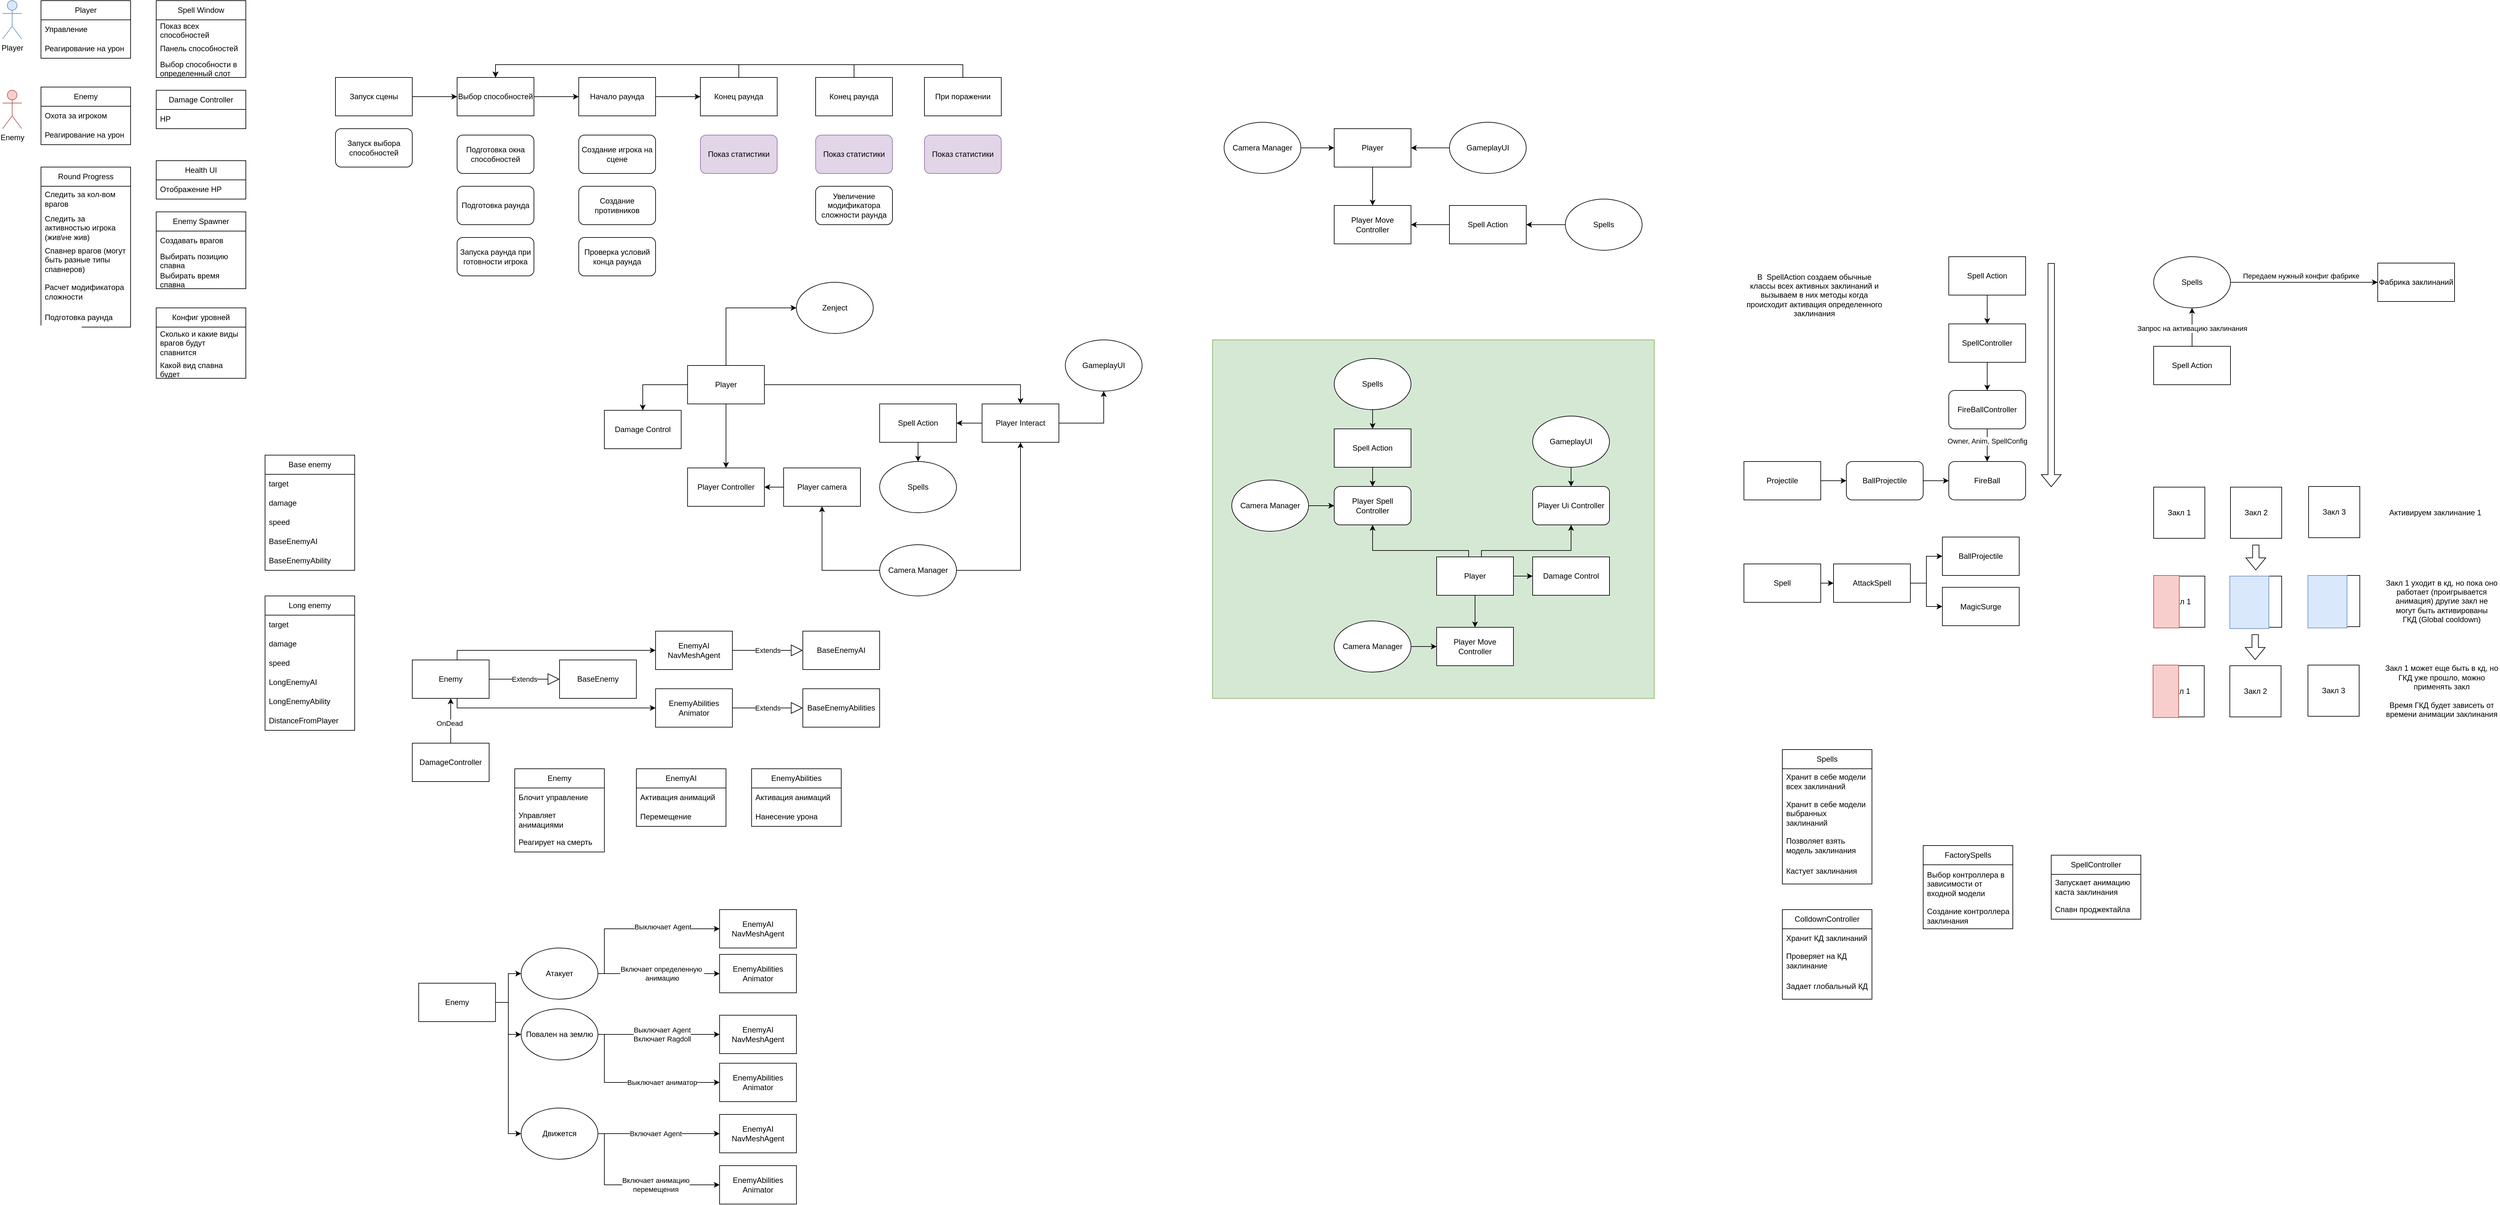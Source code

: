 <mxfile version="24.7.17">
  <diagram id="C5RBs43oDa-KdzZeNtuy" name="Page-1">
    <mxGraphModel dx="1434" dy="746" grid="1" gridSize="10" guides="1" tooltips="1" connect="1" arrows="1" fold="1" page="1" pageScale="1" pageWidth="827" pageHeight="1169" math="0" shadow="0">
      <root>
        <mxCell id="WIyWlLk6GJQsqaUBKTNV-0" />
        <mxCell id="WIyWlLk6GJQsqaUBKTNV-1" parent="WIyWlLk6GJQsqaUBKTNV-0" />
        <mxCell id="EWwGDBe5guj9ET8OLNVa-11" value="" style="rounded=0;whiteSpace=wrap;html=1;fillColor=#d5e8d4;strokeColor=#82b366;" parent="WIyWlLk6GJQsqaUBKTNV-1" vertex="1">
          <mxGeometry x="1930" y="650" width="690" height="560" as="geometry" />
        </mxCell>
        <mxCell id="EsLmKvPkKQl8elyAe4Gc-5" value="" style="edgeStyle=orthogonalEdgeStyle;rounded=0;orthogonalLoop=1;jettySize=auto;html=1;" parent="WIyWlLk6GJQsqaUBKTNV-1" source="EsLmKvPkKQl8elyAe4Gc-0" target="EsLmKvPkKQl8elyAe4Gc-1" edge="1">
          <mxGeometry relative="1" as="geometry" />
        </mxCell>
        <mxCell id="EsLmKvPkKQl8elyAe4Gc-0" value="Запуск сцены" style="rounded=0;whiteSpace=wrap;html=1;" parent="WIyWlLk6GJQsqaUBKTNV-1" vertex="1">
          <mxGeometry x="560" y="240" width="120" height="60" as="geometry" />
        </mxCell>
        <mxCell id="EsLmKvPkKQl8elyAe4Gc-6" value="" style="edgeStyle=orthogonalEdgeStyle;rounded=0;orthogonalLoop=1;jettySize=auto;html=1;" parent="WIyWlLk6GJQsqaUBKTNV-1" source="EsLmKvPkKQl8elyAe4Gc-1" target="EsLmKvPkKQl8elyAe4Gc-2" edge="1">
          <mxGeometry relative="1" as="geometry" />
        </mxCell>
        <mxCell id="EsLmKvPkKQl8elyAe4Gc-1" value="Выбор способностей" style="rounded=0;whiteSpace=wrap;html=1;" parent="WIyWlLk6GJQsqaUBKTNV-1" vertex="1">
          <mxGeometry x="750" y="240" width="120" height="60" as="geometry" />
        </mxCell>
        <mxCell id="EsLmKvPkKQl8elyAe4Gc-7" value="" style="edgeStyle=orthogonalEdgeStyle;rounded=0;orthogonalLoop=1;jettySize=auto;html=1;" parent="WIyWlLk6GJQsqaUBKTNV-1" source="EsLmKvPkKQl8elyAe4Gc-2" target="EsLmKvPkKQl8elyAe4Gc-3" edge="1">
          <mxGeometry relative="1" as="geometry" />
        </mxCell>
        <mxCell id="EsLmKvPkKQl8elyAe4Gc-2" value="Начало раунда" style="rounded=0;whiteSpace=wrap;html=1;" parent="WIyWlLk6GJQsqaUBKTNV-1" vertex="1">
          <mxGeometry x="940" y="240" width="120" height="60" as="geometry" />
        </mxCell>
        <mxCell id="EsLmKvPkKQl8elyAe4Gc-22" style="edgeStyle=orthogonalEdgeStyle;rounded=0;orthogonalLoop=1;jettySize=auto;html=1;entryX=0.5;entryY=0;entryDx=0;entryDy=0;" parent="WIyWlLk6GJQsqaUBKTNV-1" source="EsLmKvPkKQl8elyAe4Gc-3" target="EsLmKvPkKQl8elyAe4Gc-1" edge="1">
          <mxGeometry relative="1" as="geometry">
            <Array as="points">
              <mxPoint x="1190" y="220" />
              <mxPoint x="810" y="220" />
            </Array>
          </mxGeometry>
        </mxCell>
        <mxCell id="EsLmKvPkKQl8elyAe4Gc-3" value="Конец раунда" style="rounded=0;whiteSpace=wrap;html=1;" parent="WIyWlLk6GJQsqaUBKTNV-1" vertex="1">
          <mxGeometry x="1130" y="240" width="120" height="60" as="geometry" />
        </mxCell>
        <mxCell id="EsLmKvPkKQl8elyAe4Gc-12" value="Создание игрока на сцене" style="rounded=1;whiteSpace=wrap;html=1;" parent="WIyWlLk6GJQsqaUBKTNV-1" vertex="1">
          <mxGeometry x="940" y="330" width="120" height="60" as="geometry" />
        </mxCell>
        <mxCell id="EsLmKvPkKQl8elyAe4Gc-13" value="Запуск выбора способностей" style="rounded=1;whiteSpace=wrap;html=1;" parent="WIyWlLk6GJQsqaUBKTNV-1" vertex="1">
          <mxGeometry x="560" y="320" width="120" height="60" as="geometry" />
        </mxCell>
        <mxCell id="EsLmKvPkKQl8elyAe4Gc-14" value="Подготовка окна способностей" style="rounded=1;whiteSpace=wrap;html=1;" parent="WIyWlLk6GJQsqaUBKTNV-1" vertex="1">
          <mxGeometry x="750" y="330" width="120" height="60" as="geometry" />
        </mxCell>
        <mxCell id="EsLmKvPkKQl8elyAe4Gc-15" value="Запуска раунда при готовности игрока" style="rounded=1;whiteSpace=wrap;html=1;" parent="WIyWlLk6GJQsqaUBKTNV-1" vertex="1">
          <mxGeometry x="750" y="490" width="120" height="60" as="geometry" />
        </mxCell>
        <mxCell id="EsLmKvPkKQl8elyAe4Gc-16" value="Подготовка раунда" style="rounded=1;whiteSpace=wrap;html=1;" parent="WIyWlLk6GJQsqaUBKTNV-1" vertex="1">
          <mxGeometry x="750" y="410" width="120" height="60" as="geometry" />
        </mxCell>
        <mxCell id="EsLmKvPkKQl8elyAe4Gc-17" value="Создание противников" style="rounded=1;whiteSpace=wrap;html=1;" parent="WIyWlLk6GJQsqaUBKTNV-1" vertex="1">
          <mxGeometry x="940" y="410" width="120" height="60" as="geometry" />
        </mxCell>
        <mxCell id="EsLmKvPkKQl8elyAe4Gc-20" value="Проверка условий конца раунда" style="rounded=1;whiteSpace=wrap;html=1;" parent="WIyWlLk6GJQsqaUBKTNV-1" vertex="1">
          <mxGeometry x="940" y="490" width="120" height="60" as="geometry" />
        </mxCell>
        <mxCell id="EsLmKvPkKQl8elyAe4Gc-21" value="Показ статистики" style="rounded=1;whiteSpace=wrap;html=1;fillColor=#e1d5e7;strokeColor=#9673a6;" parent="WIyWlLk6GJQsqaUBKTNV-1" vertex="1">
          <mxGeometry x="1310" y="330" width="120" height="60" as="geometry" />
        </mxCell>
        <mxCell id="EsLmKvPkKQl8elyAe4Gc-24" value="Увеличение модификатора сложности раунда" style="rounded=1;whiteSpace=wrap;html=1;" parent="WIyWlLk6GJQsqaUBKTNV-1" vertex="1">
          <mxGeometry x="1310" y="410" width="120" height="60" as="geometry" />
        </mxCell>
        <mxCell id="EsLmKvPkKQl8elyAe4Gc-25" value="Player" style="shape=umlActor;verticalLabelPosition=bottom;verticalAlign=top;html=1;outlineConnect=0;fillColor=#dae8fc;strokeColor=#6c8ebf;" parent="WIyWlLk6GJQsqaUBKTNV-1" vertex="1">
          <mxGeometry x="40" y="120" width="30" height="60" as="geometry" />
        </mxCell>
        <mxCell id="EsLmKvPkKQl8elyAe4Gc-28" value="Player" style="swimlane;fontStyle=0;childLayout=stackLayout;horizontal=1;startSize=30;horizontalStack=0;resizeParent=1;resizeParentMax=0;resizeLast=0;collapsible=1;marginBottom=0;whiteSpace=wrap;html=1;" parent="WIyWlLk6GJQsqaUBKTNV-1" vertex="1">
          <mxGeometry x="100" y="120" width="140" height="90" as="geometry" />
        </mxCell>
        <mxCell id="EsLmKvPkKQl8elyAe4Gc-29" value="Управление" style="text;strokeColor=none;fillColor=none;align=left;verticalAlign=middle;spacingLeft=4;spacingRight=4;overflow=hidden;points=[[0,0.5],[1,0.5]];portConstraint=eastwest;rotatable=0;whiteSpace=wrap;html=1;" parent="EsLmKvPkKQl8elyAe4Gc-28" vertex="1">
          <mxGeometry y="30" width="140" height="30" as="geometry" />
        </mxCell>
        <mxCell id="IuTbLc52SN9VRo_euGwN-1" value="Реагирование на урон" style="text;strokeColor=none;fillColor=none;align=left;verticalAlign=middle;spacingLeft=4;spacingRight=4;overflow=hidden;points=[[0,0.5],[1,0.5]];portConstraint=eastwest;rotatable=0;whiteSpace=wrap;html=1;" parent="EsLmKvPkKQl8elyAe4Gc-28" vertex="1">
          <mxGeometry y="60" width="140" height="30" as="geometry" />
        </mxCell>
        <mxCell id="Cps7FGpNjQ_ABFfihYD9-0" value="Enemy" style="shape=umlActor;verticalLabelPosition=bottom;verticalAlign=top;html=1;outlineConnect=0;fillColor=#f8cecc;strokeColor=#b85450;" parent="WIyWlLk6GJQsqaUBKTNV-1" vertex="1">
          <mxGeometry x="40" y="260" width="30" height="60" as="geometry" />
        </mxCell>
        <mxCell id="Cps7FGpNjQ_ABFfihYD9-1" value="Enemy" style="swimlane;fontStyle=0;childLayout=stackLayout;horizontal=1;startSize=30;horizontalStack=0;resizeParent=1;resizeParentMax=0;resizeLast=0;collapsible=1;marginBottom=0;whiteSpace=wrap;html=1;" parent="WIyWlLk6GJQsqaUBKTNV-1" vertex="1">
          <mxGeometry x="100" y="255" width="140" height="90" as="geometry" />
        </mxCell>
        <mxCell id="Cps7FGpNjQ_ABFfihYD9-4" value="Охота за игроком" style="text;strokeColor=none;fillColor=none;align=left;verticalAlign=middle;spacingLeft=4;spacingRight=4;overflow=hidden;points=[[0,0.5],[1,0.5]];portConstraint=eastwest;rotatable=0;whiteSpace=wrap;html=1;" parent="Cps7FGpNjQ_ABFfihYD9-1" vertex="1">
          <mxGeometry y="30" width="140" height="30" as="geometry" />
        </mxCell>
        <mxCell id="IuTbLc52SN9VRo_euGwN-0" value="Реагирование на урон" style="text;strokeColor=none;fillColor=none;align=left;verticalAlign=middle;spacingLeft=4;spacingRight=4;overflow=hidden;points=[[0,0.5],[1,0.5]];portConstraint=eastwest;rotatable=0;whiteSpace=wrap;html=1;" parent="Cps7FGpNjQ_ABFfihYD9-1" vertex="1">
          <mxGeometry y="60" width="140" height="30" as="geometry" />
        </mxCell>
        <mxCell id="Cps7FGpNjQ_ABFfihYD9-6" value="Round Progress" style="swimlane;fontStyle=0;childLayout=stackLayout;horizontal=1;startSize=30;horizontalStack=0;resizeParent=1;resizeParentMax=0;resizeLast=0;collapsible=1;marginBottom=0;whiteSpace=wrap;html=1;" parent="WIyWlLk6GJQsqaUBKTNV-1" vertex="1">
          <mxGeometry x="100" y="380" width="140" height="250" as="geometry" />
        </mxCell>
        <mxCell id="Cps7FGpNjQ_ABFfihYD9-7" value="Следить за кол-вом врагов" style="text;strokeColor=none;fillColor=none;align=left;verticalAlign=middle;spacingLeft=4;spacingRight=4;overflow=hidden;points=[[0,0.5],[1,0.5]];portConstraint=eastwest;rotatable=0;whiteSpace=wrap;html=1;" parent="Cps7FGpNjQ_ABFfihYD9-6" vertex="1">
          <mxGeometry y="30" width="140" height="40" as="geometry" />
        </mxCell>
        <mxCell id="Cps7FGpNjQ_ABFfihYD9-8" value="Следить за активностью игрока (жив\не жив)" style="text;strokeColor=none;fillColor=none;align=left;verticalAlign=middle;spacingLeft=4;spacingRight=4;overflow=hidden;points=[[0,0.5],[1,0.5]];portConstraint=eastwest;rotatable=0;whiteSpace=wrap;html=1;" parent="Cps7FGpNjQ_ABFfihYD9-6" vertex="1">
          <mxGeometry y="70" width="140" height="50" as="geometry" />
        </mxCell>
        <mxCell id="Cps7FGpNjQ_ABFfihYD9-9" value="Спавнер врагов (могут быть разные типы спавнеров)" style="text;strokeColor=none;fillColor=none;align=left;verticalAlign=middle;spacingLeft=4;spacingRight=4;overflow=hidden;points=[[0,0.5],[1,0.5]];portConstraint=eastwest;rotatable=0;whiteSpace=wrap;html=1;" parent="Cps7FGpNjQ_ABFfihYD9-6" vertex="1">
          <mxGeometry y="120" width="140" height="50" as="geometry" />
        </mxCell>
        <mxCell id="Cps7FGpNjQ_ABFfihYD9-31" value="Расчет модификатора сложности" style="text;strokeColor=none;fillColor=none;align=left;verticalAlign=middle;spacingLeft=4;spacingRight=4;overflow=hidden;points=[[0,0.5],[1,0.5]];portConstraint=eastwest;rotatable=0;whiteSpace=wrap;html=1;" parent="Cps7FGpNjQ_ABFfihYD9-6" vertex="1">
          <mxGeometry y="170" width="140" height="50" as="geometry" />
        </mxCell>
        <mxCell id="Cps7FGpNjQ_ABFfihYD9-32" value="Подготовка раунда" style="text;strokeColor=none;fillColor=none;align=left;verticalAlign=middle;spacingLeft=4;spacingRight=4;overflow=hidden;points=[[0,0.5],[1,0.5]];portConstraint=eastwest;rotatable=0;whiteSpace=wrap;html=1;" parent="Cps7FGpNjQ_ABFfihYD9-6" vertex="1">
          <mxGeometry y="220" width="140" height="30" as="geometry" />
        </mxCell>
        <mxCell id="Cps7FGpNjQ_ABFfihYD9-10" value="Enemy Spawner" style="swimlane;fontStyle=0;childLayout=stackLayout;horizontal=1;startSize=30;horizontalStack=0;resizeParent=1;resizeParentMax=0;resizeLast=0;collapsible=1;marginBottom=0;whiteSpace=wrap;html=1;" parent="WIyWlLk6GJQsqaUBKTNV-1" vertex="1">
          <mxGeometry x="280" y="450" width="140" height="120" as="geometry" />
        </mxCell>
        <mxCell id="Cps7FGpNjQ_ABFfihYD9-11" value="Создавать врагов" style="text;strokeColor=none;fillColor=none;align=left;verticalAlign=middle;spacingLeft=4;spacingRight=4;overflow=hidden;points=[[0,0.5],[1,0.5]];portConstraint=eastwest;rotatable=0;whiteSpace=wrap;html=1;" parent="Cps7FGpNjQ_ABFfihYD9-10" vertex="1">
          <mxGeometry y="30" width="140" height="30" as="geometry" />
        </mxCell>
        <mxCell id="Cps7FGpNjQ_ABFfihYD9-12" value="Выбирать позицию спавна" style="text;strokeColor=none;fillColor=none;align=left;verticalAlign=middle;spacingLeft=4;spacingRight=4;overflow=hidden;points=[[0,0.5],[1,0.5]];portConstraint=eastwest;rotatable=0;whiteSpace=wrap;html=1;" parent="Cps7FGpNjQ_ABFfihYD9-10" vertex="1">
          <mxGeometry y="60" width="140" height="30" as="geometry" />
        </mxCell>
        <mxCell id="Cps7FGpNjQ_ABFfihYD9-13" value="Выбирать время спавна" style="text;strokeColor=none;fillColor=none;align=left;verticalAlign=middle;spacingLeft=4;spacingRight=4;overflow=hidden;points=[[0,0.5],[1,0.5]];portConstraint=eastwest;rotatable=0;whiteSpace=wrap;html=1;" parent="Cps7FGpNjQ_ABFfihYD9-10" vertex="1">
          <mxGeometry y="90" width="140" height="30" as="geometry" />
        </mxCell>
        <mxCell id="Cps7FGpNjQ_ABFfihYD9-14" value="Spell Window" style="swimlane;fontStyle=0;childLayout=stackLayout;horizontal=1;startSize=30;horizontalStack=0;resizeParent=1;resizeParentMax=0;resizeLast=0;collapsible=1;marginBottom=0;whiteSpace=wrap;html=1;" parent="WIyWlLk6GJQsqaUBKTNV-1" vertex="1">
          <mxGeometry x="280" y="120" width="140" height="120" as="geometry" />
        </mxCell>
        <mxCell id="Cps7FGpNjQ_ABFfihYD9-15" value="Показ всех способностей" style="text;strokeColor=none;fillColor=none;align=left;verticalAlign=middle;spacingLeft=4;spacingRight=4;overflow=hidden;points=[[0,0.5],[1,0.5]];portConstraint=eastwest;rotatable=0;whiteSpace=wrap;html=1;" parent="Cps7FGpNjQ_ABFfihYD9-14" vertex="1">
          <mxGeometry y="30" width="140" height="30" as="geometry" />
        </mxCell>
        <mxCell id="Cps7FGpNjQ_ABFfihYD9-16" value="Панель способностей" style="text;strokeColor=none;fillColor=none;align=left;verticalAlign=middle;spacingLeft=4;spacingRight=4;overflow=hidden;points=[[0,0.5],[1,0.5]];portConstraint=eastwest;rotatable=0;whiteSpace=wrap;html=1;" parent="Cps7FGpNjQ_ABFfihYD9-14" vertex="1">
          <mxGeometry y="60" width="140" height="30" as="geometry" />
        </mxCell>
        <mxCell id="Cps7FGpNjQ_ABFfihYD9-17" value="Выбор способности в определенный слот" style="text;strokeColor=none;fillColor=none;align=left;verticalAlign=middle;spacingLeft=4;spacingRight=4;overflow=hidden;points=[[0,0.5],[1,0.5]];portConstraint=eastwest;rotatable=0;whiteSpace=wrap;html=1;" parent="Cps7FGpNjQ_ABFfihYD9-14" vertex="1">
          <mxGeometry y="90" width="140" height="30" as="geometry" />
        </mxCell>
        <mxCell id="Cps7FGpNjQ_ABFfihYD9-19" value="Damage Controller" style="swimlane;fontStyle=0;childLayout=stackLayout;horizontal=1;startSize=30;horizontalStack=0;resizeParent=1;resizeParentMax=0;resizeLast=0;collapsible=1;marginBottom=0;whiteSpace=wrap;html=1;" parent="WIyWlLk6GJQsqaUBKTNV-1" vertex="1">
          <mxGeometry x="280" y="260" width="140" height="60" as="geometry" />
        </mxCell>
        <mxCell id="Cps7FGpNjQ_ABFfihYD9-20" value="HP" style="text;strokeColor=none;fillColor=none;align=left;verticalAlign=middle;spacingLeft=4;spacingRight=4;overflow=hidden;points=[[0,0.5],[1,0.5]];portConstraint=eastwest;rotatable=0;whiteSpace=wrap;html=1;" parent="Cps7FGpNjQ_ABFfihYD9-19" vertex="1">
          <mxGeometry y="30" width="140" height="30" as="geometry" />
        </mxCell>
        <mxCell id="Cps7FGpNjQ_ABFfihYD9-23" value="Health UI" style="swimlane;fontStyle=0;childLayout=stackLayout;horizontal=1;startSize=30;horizontalStack=0;resizeParent=1;resizeParentMax=0;resizeLast=0;collapsible=1;marginBottom=0;whiteSpace=wrap;html=1;" parent="WIyWlLk6GJQsqaUBKTNV-1" vertex="1">
          <mxGeometry x="280" y="370" width="140" height="60" as="geometry" />
        </mxCell>
        <mxCell id="Cps7FGpNjQ_ABFfihYD9-24" value="Отображение HP" style="text;strokeColor=none;fillColor=none;align=left;verticalAlign=middle;spacingLeft=4;spacingRight=4;overflow=hidden;points=[[0,0.5],[1,0.5]];portConstraint=eastwest;rotatable=0;whiteSpace=wrap;html=1;" parent="Cps7FGpNjQ_ABFfihYD9-23" vertex="1">
          <mxGeometry y="30" width="140" height="30" as="geometry" />
        </mxCell>
        <mxCell id="Cps7FGpNjQ_ABFfihYD9-35" style="edgeStyle=orthogonalEdgeStyle;rounded=0;orthogonalLoop=1;jettySize=auto;html=1;entryX=0.5;entryY=0;entryDx=0;entryDy=0;exitX=0.5;exitY=0;exitDx=0;exitDy=0;" parent="WIyWlLk6GJQsqaUBKTNV-1" source="Cps7FGpNjQ_ABFfihYD9-33" target="EsLmKvPkKQl8elyAe4Gc-1" edge="1">
          <mxGeometry relative="1" as="geometry">
            <Array as="points">
              <mxPoint x="1540" y="220" />
              <mxPoint x="810" y="220" />
            </Array>
          </mxGeometry>
        </mxCell>
        <mxCell id="Cps7FGpNjQ_ABFfihYD9-33" value="При поражении" style="rounded=0;whiteSpace=wrap;html=1;" parent="WIyWlLk6GJQsqaUBKTNV-1" vertex="1">
          <mxGeometry x="1480" y="240" width="120" height="60" as="geometry" />
        </mxCell>
        <mxCell id="Cps7FGpNjQ_ABFfihYD9-34" value="Показ статистики" style="rounded=1;whiteSpace=wrap;html=1;fillColor=#e1d5e7;strokeColor=#9673a6;" parent="WIyWlLk6GJQsqaUBKTNV-1" vertex="1">
          <mxGeometry x="1480" y="330" width="120" height="60" as="geometry" />
        </mxCell>
        <mxCell id="cP_do3qHN3ApBZHkMfs1-0" value="Конфиг уровней" style="swimlane;fontStyle=0;childLayout=stackLayout;horizontal=1;startSize=30;horizontalStack=0;resizeParent=1;resizeParentMax=0;resizeLast=0;collapsible=1;marginBottom=0;whiteSpace=wrap;html=1;" parent="WIyWlLk6GJQsqaUBKTNV-1" vertex="1">
          <mxGeometry x="280" y="600" width="140" height="110" as="geometry" />
        </mxCell>
        <mxCell id="cP_do3qHN3ApBZHkMfs1-1" value="Сколько и какие виды врагов будут спавнится" style="text;strokeColor=none;fillColor=none;align=left;verticalAlign=middle;spacingLeft=4;spacingRight=4;overflow=hidden;points=[[0,0.5],[1,0.5]];portConstraint=eastwest;rotatable=0;whiteSpace=wrap;html=1;" parent="cP_do3qHN3ApBZHkMfs1-0" vertex="1">
          <mxGeometry y="30" width="140" height="50" as="geometry" />
        </mxCell>
        <mxCell id="cP_do3qHN3ApBZHkMfs1-2" value="Какой вид спавна будет" style="text;strokeColor=none;fillColor=none;align=left;verticalAlign=middle;spacingLeft=4;spacingRight=4;overflow=hidden;points=[[0,0.5],[1,0.5]];portConstraint=eastwest;rotatable=0;whiteSpace=wrap;html=1;" parent="cP_do3qHN3ApBZHkMfs1-0" vertex="1">
          <mxGeometry y="80" width="140" height="30" as="geometry" />
        </mxCell>
        <mxCell id="cP_do3qHN3ApBZHkMfs1-4" value="Base enemy" style="swimlane;fontStyle=0;childLayout=stackLayout;horizontal=1;startSize=30;horizontalStack=0;resizeParent=1;resizeParentMax=0;resizeLast=0;collapsible=1;marginBottom=0;whiteSpace=wrap;html=1;" parent="WIyWlLk6GJQsqaUBKTNV-1" vertex="1">
          <mxGeometry x="450" y="830" width="140" height="180" as="geometry" />
        </mxCell>
        <mxCell id="cP_do3qHN3ApBZHkMfs1-17" value="target" style="text;strokeColor=none;fillColor=none;align=left;verticalAlign=middle;spacingLeft=4;spacingRight=4;overflow=hidden;points=[[0,0.5],[1,0.5]];portConstraint=eastwest;rotatable=0;whiteSpace=wrap;html=1;" parent="cP_do3qHN3ApBZHkMfs1-4" vertex="1">
          <mxGeometry y="30" width="140" height="30" as="geometry" />
        </mxCell>
        <mxCell id="cP_do3qHN3ApBZHkMfs1-5" value="damage" style="text;strokeColor=none;fillColor=none;align=left;verticalAlign=middle;spacingLeft=4;spacingRight=4;overflow=hidden;points=[[0,0.5],[1,0.5]];portConstraint=eastwest;rotatable=0;whiteSpace=wrap;html=1;" parent="cP_do3qHN3ApBZHkMfs1-4" vertex="1">
          <mxGeometry y="60" width="140" height="30" as="geometry" />
        </mxCell>
        <mxCell id="cP_do3qHN3ApBZHkMfs1-6" value="speed" style="text;strokeColor=none;fillColor=none;align=left;verticalAlign=middle;spacingLeft=4;spacingRight=4;overflow=hidden;points=[[0,0.5],[1,0.5]];portConstraint=eastwest;rotatable=0;whiteSpace=wrap;html=1;" parent="cP_do3qHN3ApBZHkMfs1-4" vertex="1">
          <mxGeometry y="90" width="140" height="30" as="geometry" />
        </mxCell>
        <mxCell id="cP_do3qHN3ApBZHkMfs1-7" value="BaseEnemyAI" style="text;strokeColor=none;fillColor=none;align=left;verticalAlign=middle;spacingLeft=4;spacingRight=4;overflow=hidden;points=[[0,0.5],[1,0.5]];portConstraint=eastwest;rotatable=0;whiteSpace=wrap;html=1;" parent="cP_do3qHN3ApBZHkMfs1-4" vertex="1">
          <mxGeometry y="120" width="140" height="30" as="geometry" />
        </mxCell>
        <mxCell id="cP_do3qHN3ApBZHkMfs1-12" value="BaseEnemyAbility" style="text;strokeColor=none;fillColor=none;align=left;verticalAlign=middle;spacingLeft=4;spacingRight=4;overflow=hidden;points=[[0,0.5],[1,0.5]];portConstraint=eastwest;rotatable=0;whiteSpace=wrap;html=1;" parent="cP_do3qHN3ApBZHkMfs1-4" vertex="1">
          <mxGeometry y="150" width="140" height="30" as="geometry" />
        </mxCell>
        <mxCell id="cP_do3qHN3ApBZHkMfs1-8" value="Long enemy" style="swimlane;fontStyle=0;childLayout=stackLayout;horizontal=1;startSize=30;horizontalStack=0;resizeParent=1;resizeParentMax=0;resizeLast=0;collapsible=1;marginBottom=0;whiteSpace=wrap;html=1;" parent="WIyWlLk6GJQsqaUBKTNV-1" vertex="1">
          <mxGeometry x="450" y="1050" width="140" height="210" as="geometry" />
        </mxCell>
        <mxCell id="cP_do3qHN3ApBZHkMfs1-16" value="target" style="text;strokeColor=none;fillColor=none;align=left;verticalAlign=middle;spacingLeft=4;spacingRight=4;overflow=hidden;points=[[0,0.5],[1,0.5]];portConstraint=eastwest;rotatable=0;whiteSpace=wrap;html=1;" parent="cP_do3qHN3ApBZHkMfs1-8" vertex="1">
          <mxGeometry y="30" width="140" height="30" as="geometry" />
        </mxCell>
        <mxCell id="cP_do3qHN3ApBZHkMfs1-9" value="damage" style="text;strokeColor=none;fillColor=none;align=left;verticalAlign=middle;spacingLeft=4;spacingRight=4;overflow=hidden;points=[[0,0.5],[1,0.5]];portConstraint=eastwest;rotatable=0;whiteSpace=wrap;html=1;" parent="cP_do3qHN3ApBZHkMfs1-8" vertex="1">
          <mxGeometry y="60" width="140" height="30" as="geometry" />
        </mxCell>
        <mxCell id="cP_do3qHN3ApBZHkMfs1-10" value="speed" style="text;strokeColor=none;fillColor=none;align=left;verticalAlign=middle;spacingLeft=4;spacingRight=4;overflow=hidden;points=[[0,0.5],[1,0.5]];portConstraint=eastwest;rotatable=0;whiteSpace=wrap;html=1;" parent="cP_do3qHN3ApBZHkMfs1-8" vertex="1">
          <mxGeometry y="90" width="140" height="30" as="geometry" />
        </mxCell>
        <mxCell id="cP_do3qHN3ApBZHkMfs1-11" value="LongEnemyAI" style="text;strokeColor=none;fillColor=none;align=left;verticalAlign=middle;spacingLeft=4;spacingRight=4;overflow=hidden;points=[[0,0.5],[1,0.5]];portConstraint=eastwest;rotatable=0;whiteSpace=wrap;html=1;" parent="cP_do3qHN3ApBZHkMfs1-8" vertex="1">
          <mxGeometry y="120" width="140" height="30" as="geometry" />
        </mxCell>
        <mxCell id="cP_do3qHN3ApBZHkMfs1-13" value="LongEnemyAbility" style="text;strokeColor=none;fillColor=none;align=left;verticalAlign=middle;spacingLeft=4;spacingRight=4;overflow=hidden;points=[[0,0.5],[1,0.5]];portConstraint=eastwest;rotatable=0;whiteSpace=wrap;html=1;" parent="cP_do3qHN3ApBZHkMfs1-8" vertex="1">
          <mxGeometry y="150" width="140" height="30" as="geometry" />
        </mxCell>
        <mxCell id="cP_do3qHN3ApBZHkMfs1-14" value="DistanceFromPlayer" style="text;strokeColor=none;fillColor=none;align=left;verticalAlign=middle;spacingLeft=4;spacingRight=4;overflow=hidden;points=[[0,0.5],[1,0.5]];portConstraint=eastwest;rotatable=0;whiteSpace=wrap;html=1;" parent="cP_do3qHN3ApBZHkMfs1-8" vertex="1">
          <mxGeometry y="180" width="140" height="30" as="geometry" />
        </mxCell>
        <mxCell id="tcsmRMBftj1bdcNWw6lL-1" style="edgeStyle=orthogonalEdgeStyle;rounded=0;orthogonalLoop=1;jettySize=auto;html=1;entryX=0.5;entryY=0;entryDx=0;entryDy=0;" parent="WIyWlLk6GJQsqaUBKTNV-1" source="tcsmRMBftj1bdcNWw6lL-0" target="EsLmKvPkKQl8elyAe4Gc-1" edge="1">
          <mxGeometry relative="1" as="geometry">
            <Array as="points">
              <mxPoint x="1370" y="220" />
              <mxPoint x="810" y="220" />
            </Array>
          </mxGeometry>
        </mxCell>
        <mxCell id="tcsmRMBftj1bdcNWw6lL-0" value="Конец раунда" style="rounded=0;whiteSpace=wrap;html=1;" parent="WIyWlLk6GJQsqaUBKTNV-1" vertex="1">
          <mxGeometry x="1310" y="240" width="120" height="60" as="geometry" />
        </mxCell>
        <mxCell id="tcsmRMBftj1bdcNWw6lL-2" value="Показ статистики" style="rounded=1;whiteSpace=wrap;html=1;fillColor=#e1d5e7;strokeColor=#9673a6;" parent="WIyWlLk6GJQsqaUBKTNV-1" vertex="1">
          <mxGeometry x="1130" y="330" width="120" height="60" as="geometry" />
        </mxCell>
        <mxCell id="ZOyvp2xZPfDbmurhSEkM-5" style="edgeStyle=orthogonalEdgeStyle;rounded=0;orthogonalLoop=1;jettySize=auto;html=1;entryX=0.5;entryY=0;entryDx=0;entryDy=0;exitX=0;exitY=0.5;exitDx=0;exitDy=0;" parent="WIyWlLk6GJQsqaUBKTNV-1" source="-eQjDRAVufOiuN67UnDZ-5" target="knchBpf7UNRF9fLHIUrH-5" edge="1">
          <mxGeometry relative="1" as="geometry">
            <mxPoint x="1110" y="720" as="sourcePoint" />
          </mxGeometry>
        </mxCell>
        <mxCell id="ZOyvp2xZPfDbmurhSEkM-7" style="edgeStyle=orthogonalEdgeStyle;rounded=0;orthogonalLoop=1;jettySize=auto;html=1;entryX=0.5;entryY=0;entryDx=0;entryDy=0;exitX=1;exitY=0.5;exitDx=0;exitDy=0;" parent="WIyWlLk6GJQsqaUBKTNV-1" source="-eQjDRAVufOiuN67UnDZ-5" target="ZOyvp2xZPfDbmurhSEkM-1" edge="1">
          <mxGeometry relative="1" as="geometry">
            <mxPoint x="1230" y="720" as="sourcePoint" />
          </mxGeometry>
        </mxCell>
        <mxCell id="ZOyvp2xZPfDbmurhSEkM-13" style="edgeStyle=orthogonalEdgeStyle;rounded=0;orthogonalLoop=1;jettySize=auto;html=1;entryX=0;entryY=0.5;entryDx=0;entryDy=0;exitX=0.5;exitY=0;exitDx=0;exitDy=0;" parent="WIyWlLk6GJQsqaUBKTNV-1" source="-eQjDRAVufOiuN67UnDZ-5" target="ZOyvp2xZPfDbmurhSEkM-12" edge="1">
          <mxGeometry relative="1" as="geometry">
            <Array as="points">
              <mxPoint x="1170" y="600" />
            </Array>
            <mxPoint x="1170" y="680" as="sourcePoint" />
          </mxGeometry>
        </mxCell>
        <mxCell id="knchBpf7UNRF9fLHIUrH-1" value="Player Controller" style="rounded=0;whiteSpace=wrap;html=1;" parent="WIyWlLk6GJQsqaUBKTNV-1" vertex="1">
          <mxGeometry x="1110" y="850" width="120" height="60" as="geometry" />
        </mxCell>
        <mxCell id="-eQjDRAVufOiuN67UnDZ-7" value="" style="edgeStyle=orthogonalEdgeStyle;rounded=0;orthogonalLoop=1;jettySize=auto;html=1;" parent="WIyWlLk6GJQsqaUBKTNV-1" source="knchBpf7UNRF9fLHIUrH-2" target="knchBpf7UNRF9fLHIUrH-1" edge="1">
          <mxGeometry relative="1" as="geometry" />
        </mxCell>
        <mxCell id="knchBpf7UNRF9fLHIUrH-2" value="Player camera" style="rounded=0;whiteSpace=wrap;html=1;" parent="WIyWlLk6GJQsqaUBKTNV-1" vertex="1">
          <mxGeometry x="1260" y="850" width="120" height="60" as="geometry" />
        </mxCell>
        <mxCell id="knchBpf7UNRF9fLHIUrH-5" value="Damage Control" style="rounded=0;whiteSpace=wrap;html=1;" parent="WIyWlLk6GJQsqaUBKTNV-1" vertex="1">
          <mxGeometry x="980" y="760" width="120" height="60" as="geometry" />
        </mxCell>
        <mxCell id="ZOyvp2xZPfDbmurhSEkM-15" value="" style="edgeStyle=orthogonalEdgeStyle;rounded=0;orthogonalLoop=1;jettySize=auto;html=1;" parent="WIyWlLk6GJQsqaUBKTNV-1" source="knchBpf7UNRF9fLHIUrH-6" target="ZOyvp2xZPfDbmurhSEkM-10" edge="1">
          <mxGeometry relative="1" as="geometry" />
        </mxCell>
        <mxCell id="knchBpf7UNRF9fLHIUrH-6" value="Spell Action" style="rounded=0;whiteSpace=wrap;html=1;" parent="WIyWlLk6GJQsqaUBKTNV-1" vertex="1">
          <mxGeometry x="1410" y="750" width="120" height="60" as="geometry" />
        </mxCell>
        <mxCell id="ZOyvp2xZPfDbmurhSEkM-9" style="edgeStyle=orthogonalEdgeStyle;rounded=0;orthogonalLoop=1;jettySize=auto;html=1;entryX=0.5;entryY=1;entryDx=0;entryDy=0;" parent="WIyWlLk6GJQsqaUBKTNV-1" source="ZOyvp2xZPfDbmurhSEkM-1" target="ZOyvp2xZPfDbmurhSEkM-8" edge="1">
          <mxGeometry relative="1" as="geometry" />
        </mxCell>
        <mxCell id="ZOyvp2xZPfDbmurhSEkM-14" value="" style="edgeStyle=orthogonalEdgeStyle;rounded=0;orthogonalLoop=1;jettySize=auto;html=1;" parent="WIyWlLk6GJQsqaUBKTNV-1" source="ZOyvp2xZPfDbmurhSEkM-1" target="knchBpf7UNRF9fLHIUrH-6" edge="1">
          <mxGeometry relative="1" as="geometry" />
        </mxCell>
        <mxCell id="ZOyvp2xZPfDbmurhSEkM-1" value="Player Interact" style="rounded=0;whiteSpace=wrap;html=1;" parent="WIyWlLk6GJQsqaUBKTNV-1" vertex="1">
          <mxGeometry x="1570" y="750" width="120" height="60" as="geometry" />
        </mxCell>
        <mxCell id="ZOyvp2xZPfDbmurhSEkM-8" value="GameplayUI" style="ellipse;whiteSpace=wrap;html=1;" parent="WIyWlLk6GJQsqaUBKTNV-1" vertex="1">
          <mxGeometry x="1700" y="650" width="120" height="80" as="geometry" />
        </mxCell>
        <mxCell id="ZOyvp2xZPfDbmurhSEkM-10" value="Spells" style="ellipse;whiteSpace=wrap;html=1;" parent="WIyWlLk6GJQsqaUBKTNV-1" vertex="1">
          <mxGeometry x="1410" y="840" width="120" height="80" as="geometry" />
        </mxCell>
        <mxCell id="ZOyvp2xZPfDbmurhSEkM-12" value="Zenject" style="ellipse;whiteSpace=wrap;html=1;" parent="WIyWlLk6GJQsqaUBKTNV-1" vertex="1">
          <mxGeometry x="1280" y="560" width="120" height="80" as="geometry" />
        </mxCell>
        <mxCell id="-eQjDRAVufOiuN67UnDZ-2" style="edgeStyle=orthogonalEdgeStyle;rounded=0;orthogonalLoop=1;jettySize=auto;html=1;entryX=0.5;entryY=1;entryDx=0;entryDy=0;exitX=1;exitY=0.5;exitDx=0;exitDy=0;" parent="WIyWlLk6GJQsqaUBKTNV-1" source="-eQjDRAVufOiuN67UnDZ-3" target="ZOyvp2xZPfDbmurhSEkM-1" edge="1">
          <mxGeometry relative="1" as="geometry">
            <mxPoint x="1530" y="1010" as="sourcePoint" />
          </mxGeometry>
        </mxCell>
        <mxCell id="-eQjDRAVufOiuN67UnDZ-4" style="edgeStyle=orthogonalEdgeStyle;rounded=0;orthogonalLoop=1;jettySize=auto;html=1;entryX=0.5;entryY=1;entryDx=0;entryDy=0;" parent="WIyWlLk6GJQsqaUBKTNV-1" source="-eQjDRAVufOiuN67UnDZ-3" target="knchBpf7UNRF9fLHIUrH-2" edge="1">
          <mxGeometry relative="1" as="geometry" />
        </mxCell>
        <mxCell id="-eQjDRAVufOiuN67UnDZ-3" value="Camera Manager" style="ellipse;whiteSpace=wrap;html=1;" parent="WIyWlLk6GJQsqaUBKTNV-1" vertex="1">
          <mxGeometry x="1410" y="970" width="120" height="80" as="geometry" />
        </mxCell>
        <mxCell id="-eQjDRAVufOiuN67UnDZ-6" value="" style="edgeStyle=orthogonalEdgeStyle;rounded=0;orthogonalLoop=1;jettySize=auto;html=1;" parent="WIyWlLk6GJQsqaUBKTNV-1" source="-eQjDRAVufOiuN67UnDZ-5" target="knchBpf7UNRF9fLHIUrH-1" edge="1">
          <mxGeometry relative="1" as="geometry" />
        </mxCell>
        <mxCell id="-eQjDRAVufOiuN67UnDZ-5" value="Player" style="rounded=0;whiteSpace=wrap;html=1;" parent="WIyWlLk6GJQsqaUBKTNV-1" vertex="1">
          <mxGeometry x="1110" y="690" width="120" height="60" as="geometry" />
        </mxCell>
        <mxCell id="-eQjDRAVufOiuN67UnDZ-8" value="Player Move Controller" style="rounded=0;whiteSpace=wrap;html=1;" parent="WIyWlLk6GJQsqaUBKTNV-1" vertex="1">
          <mxGeometry x="2280" y="1099" width="120" height="60" as="geometry" />
        </mxCell>
        <mxCell id="-eQjDRAVufOiuN67UnDZ-13" value="" style="edgeStyle=orthogonalEdgeStyle;rounded=0;orthogonalLoop=1;jettySize=auto;html=1;" parent="WIyWlLk6GJQsqaUBKTNV-1" source="-eQjDRAVufOiuN67UnDZ-10" target="-eQjDRAVufOiuN67UnDZ-12" edge="1">
          <mxGeometry relative="1" as="geometry" />
        </mxCell>
        <mxCell id="-eQjDRAVufOiuN67UnDZ-10" value="GameplayUI" style="ellipse;whiteSpace=wrap;html=1;" parent="WIyWlLk6GJQsqaUBKTNV-1" vertex="1">
          <mxGeometry x="2430" y="769" width="120" height="80" as="geometry" />
        </mxCell>
        <mxCell id="-eQjDRAVufOiuN67UnDZ-12" value="Player Ui Controller" style="rounded=1;whiteSpace=wrap;html=1;" parent="WIyWlLk6GJQsqaUBKTNV-1" vertex="1">
          <mxGeometry x="2430" y="879" width="120" height="60" as="geometry" />
        </mxCell>
        <mxCell id="-eQjDRAVufOiuN67UnDZ-15" value="Player Spell Controller" style="rounded=1;whiteSpace=wrap;html=1;" parent="WIyWlLk6GJQsqaUBKTNV-1" vertex="1">
          <mxGeometry x="2120" y="879" width="120" height="60" as="geometry" />
        </mxCell>
        <mxCell id="-eQjDRAVufOiuN67UnDZ-25" value="" style="edgeStyle=orthogonalEdgeStyle;rounded=0;orthogonalLoop=1;jettySize=auto;html=1;" parent="WIyWlLk6GJQsqaUBKTNV-1" source="-eQjDRAVufOiuN67UnDZ-17" target="-eQjDRAVufOiuN67UnDZ-24" edge="1">
          <mxGeometry relative="1" as="geometry" />
        </mxCell>
        <mxCell id="-eQjDRAVufOiuN67UnDZ-17" value="Spells" style="ellipse;whiteSpace=wrap;html=1;" parent="WIyWlLk6GJQsqaUBKTNV-1" vertex="1">
          <mxGeometry x="2120" y="679" width="120" height="80" as="geometry" />
        </mxCell>
        <mxCell id="-eQjDRAVufOiuN67UnDZ-21" value="" style="edgeStyle=orthogonalEdgeStyle;rounded=0;orthogonalLoop=1;jettySize=auto;html=1;" parent="WIyWlLk6GJQsqaUBKTNV-1" source="-eQjDRAVufOiuN67UnDZ-20" target="-eQjDRAVufOiuN67UnDZ-15" edge="1">
          <mxGeometry relative="1" as="geometry" />
        </mxCell>
        <mxCell id="-eQjDRAVufOiuN67UnDZ-20" value="Camera Manager" style="ellipse;whiteSpace=wrap;html=1;" parent="WIyWlLk6GJQsqaUBKTNV-1" vertex="1">
          <mxGeometry x="1960" y="869" width="120" height="80" as="geometry" />
        </mxCell>
        <mxCell id="-eQjDRAVufOiuN67UnDZ-23" value="" style="edgeStyle=orthogonalEdgeStyle;rounded=0;orthogonalLoop=1;jettySize=auto;html=1;" parent="WIyWlLk6GJQsqaUBKTNV-1" source="-eQjDRAVufOiuN67UnDZ-22" target="-eQjDRAVufOiuN67UnDZ-8" edge="1">
          <mxGeometry relative="1" as="geometry" />
        </mxCell>
        <mxCell id="-eQjDRAVufOiuN67UnDZ-22" value="Camera Manager" style="ellipse;whiteSpace=wrap;html=1;" parent="WIyWlLk6GJQsqaUBKTNV-1" vertex="1">
          <mxGeometry x="2120" y="1089" width="120" height="80" as="geometry" />
        </mxCell>
        <mxCell id="-eQjDRAVufOiuN67UnDZ-26" value="" style="edgeStyle=orthogonalEdgeStyle;rounded=0;orthogonalLoop=1;jettySize=auto;html=1;" parent="WIyWlLk6GJQsqaUBKTNV-1" source="-eQjDRAVufOiuN67UnDZ-24" target="-eQjDRAVufOiuN67UnDZ-15" edge="1">
          <mxGeometry relative="1" as="geometry" />
        </mxCell>
        <mxCell id="-eQjDRAVufOiuN67UnDZ-24" value="Spell Action" style="rounded=0;whiteSpace=wrap;html=1;" parent="WIyWlLk6GJQsqaUBKTNV-1" vertex="1">
          <mxGeometry x="2120" y="789" width="120" height="60" as="geometry" />
        </mxCell>
        <mxCell id="-eQjDRAVufOiuN67UnDZ-29" value="" style="edgeStyle=orthogonalEdgeStyle;rounded=0;orthogonalLoop=1;jettySize=auto;html=1;" parent="WIyWlLk6GJQsqaUBKTNV-1" source="-eQjDRAVufOiuN67UnDZ-27" target="-eQjDRAVufOiuN67UnDZ-8" edge="1">
          <mxGeometry relative="1" as="geometry" />
        </mxCell>
        <mxCell id="-eQjDRAVufOiuN67UnDZ-31" value="" style="edgeStyle=orthogonalEdgeStyle;rounded=0;orthogonalLoop=1;jettySize=auto;html=1;" parent="WIyWlLk6GJQsqaUBKTNV-1" source="-eQjDRAVufOiuN67UnDZ-27" target="-eQjDRAVufOiuN67UnDZ-30" edge="1">
          <mxGeometry relative="1" as="geometry" />
        </mxCell>
        <mxCell id="-eQjDRAVufOiuN67UnDZ-32" style="edgeStyle=orthogonalEdgeStyle;rounded=0;orthogonalLoop=1;jettySize=auto;html=1;entryX=0.5;entryY=1;entryDx=0;entryDy=0;" parent="WIyWlLk6GJQsqaUBKTNV-1" source="-eQjDRAVufOiuN67UnDZ-27" target="-eQjDRAVufOiuN67UnDZ-12" edge="1">
          <mxGeometry relative="1" as="geometry">
            <Array as="points">
              <mxPoint x="2350" y="979" />
              <mxPoint x="2490" y="979" />
            </Array>
          </mxGeometry>
        </mxCell>
        <mxCell id="-eQjDRAVufOiuN67UnDZ-33" style="edgeStyle=orthogonalEdgeStyle;rounded=0;orthogonalLoop=1;jettySize=auto;html=1;entryX=0.5;entryY=1;entryDx=0;entryDy=0;" parent="WIyWlLk6GJQsqaUBKTNV-1" source="-eQjDRAVufOiuN67UnDZ-27" target="-eQjDRAVufOiuN67UnDZ-15" edge="1">
          <mxGeometry relative="1" as="geometry">
            <Array as="points">
              <mxPoint x="2330" y="979" />
              <mxPoint x="2180" y="979" />
            </Array>
          </mxGeometry>
        </mxCell>
        <mxCell id="-eQjDRAVufOiuN67UnDZ-27" value="Player" style="rounded=0;whiteSpace=wrap;html=1;" parent="WIyWlLk6GJQsqaUBKTNV-1" vertex="1">
          <mxGeometry x="2280" y="989" width="120" height="60" as="geometry" />
        </mxCell>
        <mxCell id="-eQjDRAVufOiuN67UnDZ-30" value="Damage Control" style="rounded=0;whiteSpace=wrap;html=1;" parent="WIyWlLk6GJQsqaUBKTNV-1" vertex="1">
          <mxGeometry x="2430" y="989" width="120" height="60" as="geometry" />
        </mxCell>
        <mxCell id="EWwGDBe5guj9ET8OLNVa-5" value="" style="edgeStyle=orthogonalEdgeStyle;rounded=0;orthogonalLoop=1;jettySize=auto;html=1;" parent="WIyWlLk6GJQsqaUBKTNV-1" source="EWwGDBe5guj9ET8OLNVa-0" target="EWwGDBe5guj9ET8OLNVa-4" edge="1">
          <mxGeometry relative="1" as="geometry" />
        </mxCell>
        <mxCell id="EWwGDBe5guj9ET8OLNVa-0" value="Player" style="rounded=0;whiteSpace=wrap;html=1;" parent="WIyWlLk6GJQsqaUBKTNV-1" vertex="1">
          <mxGeometry x="2120" y="320" width="120" height="60" as="geometry" />
        </mxCell>
        <mxCell id="EWwGDBe5guj9ET8OLNVa-10" value="" style="edgeStyle=orthogonalEdgeStyle;rounded=0;orthogonalLoop=1;jettySize=auto;html=1;" parent="WIyWlLk6GJQsqaUBKTNV-1" source="EWwGDBe5guj9ET8OLNVa-1" target="EWwGDBe5guj9ET8OLNVa-8" edge="1">
          <mxGeometry relative="1" as="geometry" />
        </mxCell>
        <mxCell id="EWwGDBe5guj9ET8OLNVa-1" value="Spells" style="ellipse;whiteSpace=wrap;html=1;" parent="WIyWlLk6GJQsqaUBKTNV-1" vertex="1">
          <mxGeometry x="2481" y="430" width="120" height="80" as="geometry" />
        </mxCell>
        <mxCell id="EWwGDBe5guj9ET8OLNVa-7" value="" style="edgeStyle=orthogonalEdgeStyle;rounded=0;orthogonalLoop=1;jettySize=auto;html=1;" parent="WIyWlLk6GJQsqaUBKTNV-1" source="EWwGDBe5guj9ET8OLNVa-2" target="EWwGDBe5guj9ET8OLNVa-0" edge="1">
          <mxGeometry relative="1" as="geometry" />
        </mxCell>
        <mxCell id="EWwGDBe5guj9ET8OLNVa-2" value="Camera Manager" style="ellipse;whiteSpace=wrap;html=1;" parent="WIyWlLk6GJQsqaUBKTNV-1" vertex="1">
          <mxGeometry x="1948" y="310" width="120" height="80" as="geometry" />
        </mxCell>
        <mxCell id="EWwGDBe5guj9ET8OLNVa-6" value="" style="edgeStyle=orthogonalEdgeStyle;rounded=0;orthogonalLoop=1;jettySize=auto;html=1;" parent="WIyWlLk6GJQsqaUBKTNV-1" source="EWwGDBe5guj9ET8OLNVa-3" target="EWwGDBe5guj9ET8OLNVa-0" edge="1">
          <mxGeometry relative="1" as="geometry" />
        </mxCell>
        <mxCell id="EWwGDBe5guj9ET8OLNVa-3" value="GameplayUI" style="ellipse;whiteSpace=wrap;html=1;" parent="WIyWlLk6GJQsqaUBKTNV-1" vertex="1">
          <mxGeometry x="2300" y="310" width="120" height="80" as="geometry" />
        </mxCell>
        <mxCell id="EWwGDBe5guj9ET8OLNVa-4" value="Player Move Controller" style="rounded=0;whiteSpace=wrap;html=1;" parent="WIyWlLk6GJQsqaUBKTNV-1" vertex="1">
          <mxGeometry x="2120" y="440" width="120" height="60" as="geometry" />
        </mxCell>
        <mxCell id="EWwGDBe5guj9ET8OLNVa-9" value="" style="edgeStyle=orthogonalEdgeStyle;rounded=0;orthogonalLoop=1;jettySize=auto;html=1;" parent="WIyWlLk6GJQsqaUBKTNV-1" source="EWwGDBe5guj9ET8OLNVa-8" target="EWwGDBe5guj9ET8OLNVa-4" edge="1">
          <mxGeometry relative="1" as="geometry" />
        </mxCell>
        <mxCell id="EWwGDBe5guj9ET8OLNVa-8" value="Spell Action" style="rounded=0;whiteSpace=wrap;html=1;" parent="WIyWlLk6GJQsqaUBKTNV-1" vertex="1">
          <mxGeometry x="2300" y="440" width="120" height="60" as="geometry" />
        </mxCell>
        <mxCell id="M8njL5K_-_oq8XYEGS96-3" value="" style="edgeStyle=orthogonalEdgeStyle;rounded=0;orthogonalLoop=1;jettySize=auto;html=1;" parent="WIyWlLk6GJQsqaUBKTNV-1" source="M8njL5K_-_oq8XYEGS96-0" target="M8njL5K_-_oq8XYEGS96-2" edge="1">
          <mxGeometry relative="1" as="geometry" />
        </mxCell>
        <mxCell id="M8njL5K_-_oq8XYEGS96-0" value="Projectile" style="rounded=0;whiteSpace=wrap;html=1;" parent="WIyWlLk6GJQsqaUBKTNV-1" vertex="1">
          <mxGeometry x="2760" y="840" width="120" height="60" as="geometry" />
        </mxCell>
        <mxCell id="M8njL5K_-_oq8XYEGS96-5" value="" style="edgeStyle=orthogonalEdgeStyle;rounded=0;orthogonalLoop=1;jettySize=auto;html=1;" parent="WIyWlLk6GJQsqaUBKTNV-1" source="M8njL5K_-_oq8XYEGS96-2" target="M8njL5K_-_oq8XYEGS96-4" edge="1">
          <mxGeometry relative="1" as="geometry" />
        </mxCell>
        <mxCell id="M8njL5K_-_oq8XYEGS96-2" value="BallProjectile" style="rounded=1;whiteSpace=wrap;html=1;" parent="WIyWlLk6GJQsqaUBKTNV-1" vertex="1">
          <mxGeometry x="2920" y="840" width="120" height="60" as="geometry" />
        </mxCell>
        <mxCell id="M8njL5K_-_oq8XYEGS96-4" value="FireBall" style="rounded=1;whiteSpace=wrap;html=1;" parent="WIyWlLk6GJQsqaUBKTNV-1" vertex="1">
          <mxGeometry x="3080" y="840" width="120" height="60" as="geometry" />
        </mxCell>
        <mxCell id="M8njL5K_-_oq8XYEGS96-7" style="edgeStyle=orthogonalEdgeStyle;rounded=0;orthogonalLoop=1;jettySize=auto;html=1;exitX=0.5;exitY=1;exitDx=0;exitDy=0;" parent="WIyWlLk6GJQsqaUBKTNV-1" source="M8njL5K_-_oq8XYEGS96-6" target="M8njL5K_-_oq8XYEGS96-4" edge="1">
          <mxGeometry relative="1" as="geometry" />
        </mxCell>
        <mxCell id="M8njL5K_-_oq8XYEGS96-8" value="Owner, Anim, SpellConfig" style="edgeLabel;html=1;align=center;verticalAlign=middle;resizable=0;points=[];" parent="M8njL5K_-_oq8XYEGS96-7" vertex="1" connectable="0">
          <mxGeometry x="-0.272" relative="1" as="geometry">
            <mxPoint as="offset" />
          </mxGeometry>
        </mxCell>
        <mxCell id="M8njL5K_-_oq8XYEGS96-6" value="FireBallController" style="rounded=1;whiteSpace=wrap;html=1;" parent="WIyWlLk6GJQsqaUBKTNV-1" vertex="1">
          <mxGeometry x="3080" y="729" width="120" height="60" as="geometry" />
        </mxCell>
        <mxCell id="3jEo88Ita_pK0zgPJ5Qr-3" value="" style="edgeStyle=orthogonalEdgeStyle;rounded=0;orthogonalLoop=1;jettySize=auto;html=1;" parent="WIyWlLk6GJQsqaUBKTNV-1" source="3jEo88Ita_pK0zgPJ5Qr-0" target="M8njL5K_-_oq8XYEGS96-6" edge="1">
          <mxGeometry relative="1" as="geometry" />
        </mxCell>
        <mxCell id="3jEo88Ita_pK0zgPJ5Qr-0" value="SpellController" style="rounded=0;whiteSpace=wrap;html=1;" parent="WIyWlLk6GJQsqaUBKTNV-1" vertex="1">
          <mxGeometry x="3080" y="625" width="120" height="60" as="geometry" />
        </mxCell>
        <mxCell id="3jEo88Ita_pK0zgPJ5Qr-5" value="" style="edgeStyle=orthogonalEdgeStyle;rounded=0;orthogonalLoop=1;jettySize=auto;html=1;" parent="WIyWlLk6GJQsqaUBKTNV-1" source="3jEo88Ita_pK0zgPJ5Qr-4" target="3jEo88Ita_pK0zgPJ5Qr-0" edge="1">
          <mxGeometry relative="1" as="geometry" />
        </mxCell>
        <mxCell id="3jEo88Ita_pK0zgPJ5Qr-4" value="Spell Action" style="rounded=0;whiteSpace=wrap;html=1;" parent="WIyWlLk6GJQsqaUBKTNV-1" vertex="1">
          <mxGeometry x="3080" y="520" width="120" height="60" as="geometry" />
        </mxCell>
        <mxCell id="3jEo88Ita_pK0zgPJ5Qr-6" value="" style="shape=flexArrow;endArrow=classic;html=1;rounded=0;" parent="WIyWlLk6GJQsqaUBKTNV-1" edge="1">
          <mxGeometry width="50" height="50" relative="1" as="geometry">
            <mxPoint x="3240" y="530" as="sourcePoint" />
            <mxPoint x="3240" y="880" as="targetPoint" />
          </mxGeometry>
        </mxCell>
        <mxCell id="CzBxCU9g4txhyeJvgo_D-0" value="В&amp;nbsp; SpellAction создаем обычные классы всех активных заклинаний и вызываем в них методы когда происходит активация определенного заклинания" style="text;html=1;align=center;verticalAlign=middle;whiteSpace=wrap;rounded=0;" parent="WIyWlLk6GJQsqaUBKTNV-1" vertex="1">
          <mxGeometry x="2760" y="520" width="220" height="120" as="geometry" />
        </mxCell>
        <mxCell id="OCq0OnNYbWX01t8ZmXER-1" value="" style="edgeStyle=orthogonalEdgeStyle;rounded=0;orthogonalLoop=1;jettySize=auto;html=1;" parent="WIyWlLk6GJQsqaUBKTNV-1" source="ZzF_akA_T3d2tdXg7JUX-0" target="OCq0OnNYbWX01t8ZmXER-0" edge="1">
          <mxGeometry relative="1" as="geometry" />
        </mxCell>
        <mxCell id="OCq0OnNYbWX01t8ZmXER-2" value="Передаем нужный конфиг фабрике" style="edgeLabel;html=1;align=center;verticalAlign=middle;resizable=0;points=[];" parent="OCq0OnNYbWX01t8ZmXER-1" vertex="1" connectable="0">
          <mxGeometry x="-0.513" y="-3" relative="1" as="geometry">
            <mxPoint x="54" y="-13" as="offset" />
          </mxGeometry>
        </mxCell>
        <mxCell id="ZzF_akA_T3d2tdXg7JUX-0" value="Spells" style="ellipse;whiteSpace=wrap;html=1;" parent="WIyWlLk6GJQsqaUBKTNV-1" vertex="1">
          <mxGeometry x="3400" y="520" width="120" height="80" as="geometry" />
        </mxCell>
        <mxCell id="ZzF_akA_T3d2tdXg7JUX-3" value="" style="edgeStyle=orthogonalEdgeStyle;rounded=0;orthogonalLoop=1;jettySize=auto;html=1;" parent="WIyWlLk6GJQsqaUBKTNV-1" source="ZzF_akA_T3d2tdXg7JUX-1" target="ZzF_akA_T3d2tdXg7JUX-0" edge="1">
          <mxGeometry relative="1" as="geometry" />
        </mxCell>
        <mxCell id="ZzF_akA_T3d2tdXg7JUX-4" value="Запрос на активацию заклинания" style="edgeLabel;html=1;align=center;verticalAlign=middle;resizable=0;points=[];" parent="ZzF_akA_T3d2tdXg7JUX-3" vertex="1" connectable="0">
          <mxGeometry x="-0.05" relative="1" as="geometry">
            <mxPoint as="offset" />
          </mxGeometry>
        </mxCell>
        <mxCell id="ZzF_akA_T3d2tdXg7JUX-1" value="Spell Action" style="rounded=0;whiteSpace=wrap;html=1;" parent="WIyWlLk6GJQsqaUBKTNV-1" vertex="1">
          <mxGeometry x="3400" y="660" width="120" height="60" as="geometry" />
        </mxCell>
        <mxCell id="OCq0OnNYbWX01t8ZmXER-0" value="Фабрика заклинаний" style="rounded=0;whiteSpace=wrap;html=1;" parent="WIyWlLk6GJQsqaUBKTNV-1" vertex="1">
          <mxGeometry x="3750" y="530" width="120" height="60" as="geometry" />
        </mxCell>
        <mxCell id="OCq0OnNYbWX01t8ZmXER-3" value="Закл 1" style="whiteSpace=wrap;html=1;aspect=fixed;" parent="WIyWlLk6GJQsqaUBKTNV-1" vertex="1">
          <mxGeometry x="3400" y="880" width="80" height="80" as="geometry" />
        </mxCell>
        <mxCell id="OCq0OnNYbWX01t8ZmXER-4" value="Закл 2" style="whiteSpace=wrap;html=1;aspect=fixed;" parent="WIyWlLk6GJQsqaUBKTNV-1" vertex="1">
          <mxGeometry x="3520" y="880" width="80" height="80" as="geometry" />
        </mxCell>
        <mxCell id="OCq0OnNYbWX01t8ZmXER-5" value="Закл 3" style="whiteSpace=wrap;html=1;aspect=fixed;" parent="WIyWlLk6GJQsqaUBKTNV-1" vertex="1">
          <mxGeometry x="3642" y="879" width="80" height="80" as="geometry" />
        </mxCell>
        <mxCell id="OCq0OnNYbWX01t8ZmXER-6" value="Закл 1" style="whiteSpace=wrap;html=1;aspect=fixed;" parent="WIyWlLk6GJQsqaUBKTNV-1" vertex="1">
          <mxGeometry x="3400" y="1019" width="80" height="80" as="geometry" />
        </mxCell>
        <mxCell id="OCq0OnNYbWX01t8ZmXER-7" value="Закл 2" style="whiteSpace=wrap;html=1;aspect=fixed;" parent="WIyWlLk6GJQsqaUBKTNV-1" vertex="1">
          <mxGeometry x="3520" y="1019" width="80" height="80" as="geometry" />
        </mxCell>
        <mxCell id="OCq0OnNYbWX01t8ZmXER-8" value="Закл 3" style="whiteSpace=wrap;html=1;aspect=fixed;" parent="WIyWlLk6GJQsqaUBKTNV-1" vertex="1">
          <mxGeometry x="3642" y="1018" width="80" height="80" as="geometry" />
        </mxCell>
        <mxCell id="OCq0OnNYbWX01t8ZmXER-9" value="" style="shape=flexArrow;endArrow=classic;html=1;rounded=0;" parent="WIyWlLk6GJQsqaUBKTNV-1" edge="1">
          <mxGeometry width="50" height="50" relative="1" as="geometry">
            <mxPoint x="3559.58" y="970" as="sourcePoint" />
            <mxPoint x="3559.58" y="1010" as="targetPoint" />
          </mxGeometry>
        </mxCell>
        <mxCell id="OCq0OnNYbWX01t8ZmXER-10" value="Закл 1" style="whiteSpace=wrap;html=1;aspect=fixed;" parent="WIyWlLk6GJQsqaUBKTNV-1" vertex="1">
          <mxGeometry x="3399" y="1159" width="80" height="80" as="geometry" />
        </mxCell>
        <mxCell id="OCq0OnNYbWX01t8ZmXER-11" value="Закл 2" style="whiteSpace=wrap;html=1;aspect=fixed;" parent="WIyWlLk6GJQsqaUBKTNV-1" vertex="1">
          <mxGeometry x="3519" y="1159" width="80" height="80" as="geometry" />
        </mxCell>
        <mxCell id="OCq0OnNYbWX01t8ZmXER-12" value="Закл 3" style="whiteSpace=wrap;html=1;aspect=fixed;" parent="WIyWlLk6GJQsqaUBKTNV-1" vertex="1">
          <mxGeometry x="3641" y="1158" width="80" height="80" as="geometry" />
        </mxCell>
        <mxCell id="OCq0OnNYbWX01t8ZmXER-13" value="" style="shape=flexArrow;endArrow=classic;html=1;rounded=0;" parent="WIyWlLk6GJQsqaUBKTNV-1" edge="1">
          <mxGeometry width="50" height="50" relative="1" as="geometry">
            <mxPoint x="3558.58" y="1110" as="sourcePoint" />
            <mxPoint x="3558.58" y="1150" as="targetPoint" />
          </mxGeometry>
        </mxCell>
        <mxCell id="OCq0OnNYbWX01t8ZmXER-15" value="" style="rounded=0;whiteSpace=wrap;html=1;fillColor=#f8cecc;strokeColor=#b85450;" parent="WIyWlLk6GJQsqaUBKTNV-1" vertex="1">
          <mxGeometry x="3400" y="1018" width="40" height="82" as="geometry" />
        </mxCell>
        <mxCell id="OCq0OnNYbWX01t8ZmXER-16" value="Активируем заклинание 1" style="text;html=1;align=center;verticalAlign=middle;whiteSpace=wrap;rounded=0;" parent="WIyWlLk6GJQsqaUBKTNV-1" vertex="1">
          <mxGeometry x="3750" y="905" width="180" height="30" as="geometry" />
        </mxCell>
        <mxCell id="OCq0OnNYbWX01t8ZmXER-17" value="Закл 1 уходит в кд, но пока оно работает (проигрывается анимация) другие закл не могут быть активированы&lt;div&gt;ГКД (Global cooldown)&lt;/div&gt;" style="text;html=1;align=center;verticalAlign=middle;whiteSpace=wrap;rounded=0;" parent="WIyWlLk6GJQsqaUBKTNV-1" vertex="1">
          <mxGeometry x="3760" y="1019.5" width="180" height="77" as="geometry" />
        </mxCell>
        <mxCell id="OCq0OnNYbWX01t8ZmXER-19" value="" style="rounded=0;whiteSpace=wrap;html=1;fillColor=#dae8fc;strokeColor=#6c8ebf;" parent="WIyWlLk6GJQsqaUBKTNV-1" vertex="1">
          <mxGeometry x="3519" y="1019" width="61" height="82" as="geometry" />
        </mxCell>
        <mxCell id="OCq0OnNYbWX01t8ZmXER-20" value="" style="rounded=0;whiteSpace=wrap;html=1;fillColor=#dae8fc;strokeColor=#6c8ebf;" parent="WIyWlLk6GJQsqaUBKTNV-1" vertex="1">
          <mxGeometry x="3641" y="1018" width="61" height="82" as="geometry" />
        </mxCell>
        <mxCell id="OCq0OnNYbWX01t8ZmXER-21" value="" style="rounded=0;whiteSpace=wrap;html=1;fillColor=#f8cecc;strokeColor=#b85450;" parent="WIyWlLk6GJQsqaUBKTNV-1" vertex="1">
          <mxGeometry x="3399" y="1158" width="40" height="82" as="geometry" />
        </mxCell>
        <mxCell id="OCq0OnNYbWX01t8ZmXER-22" value="Закл 1 может еще быть в кд, но ГКД уже прошло, можно применять закл&lt;div&gt;&lt;br&gt;&lt;/div&gt;&lt;div&gt;Время ГКД будет зависеть от времени анимации заклинания&lt;/div&gt;" style="text;html=1;align=center;verticalAlign=middle;whiteSpace=wrap;rounded=0;" parent="WIyWlLk6GJQsqaUBKTNV-1" vertex="1">
          <mxGeometry x="3760" y="1158" width="180" height="82" as="geometry" />
        </mxCell>
        <mxCell id="_5UatFdoYQuRfR0SVw_J-2" value="Spells" style="swimlane;fontStyle=0;childLayout=stackLayout;horizontal=1;startSize=30;horizontalStack=0;resizeParent=1;resizeParentMax=0;resizeLast=0;collapsible=1;marginBottom=0;whiteSpace=wrap;html=1;" parent="WIyWlLk6GJQsqaUBKTNV-1" vertex="1">
          <mxGeometry x="2820" y="1290" width="140" height="210" as="geometry" />
        </mxCell>
        <mxCell id="_5UatFdoYQuRfR0SVw_J-3" value="Хранит в себе модели всех заклинаний" style="text;strokeColor=none;fillColor=none;align=left;verticalAlign=middle;spacingLeft=4;spacingRight=4;overflow=hidden;points=[[0,0.5],[1,0.5]];portConstraint=eastwest;rotatable=0;whiteSpace=wrap;html=1;" parent="_5UatFdoYQuRfR0SVw_J-2" vertex="1">
          <mxGeometry y="30" width="140" height="40" as="geometry" />
        </mxCell>
        <mxCell id="_5UatFdoYQuRfR0SVw_J-6" value="Хранит в себе модели выбранных заклинаний" style="text;strokeColor=none;fillColor=none;align=left;verticalAlign=middle;spacingLeft=4;spacingRight=4;overflow=hidden;points=[[0,0.5],[1,0.5]];portConstraint=eastwest;rotatable=0;whiteSpace=wrap;html=1;" parent="_5UatFdoYQuRfR0SVw_J-2" vertex="1">
          <mxGeometry y="70" width="140" height="60" as="geometry" />
        </mxCell>
        <mxCell id="_5UatFdoYQuRfR0SVw_J-5" value="Позволяет взять модель заклинания" style="text;strokeColor=none;fillColor=none;align=left;verticalAlign=middle;spacingLeft=4;spacingRight=4;overflow=hidden;points=[[0,0.5],[1,0.5]];portConstraint=eastwest;rotatable=0;whiteSpace=wrap;html=1;" parent="_5UatFdoYQuRfR0SVw_J-2" vertex="1">
          <mxGeometry y="130" width="140" height="40" as="geometry" />
        </mxCell>
        <mxCell id="_5UatFdoYQuRfR0SVw_J-13" value="Кастует заклинания" style="text;strokeColor=none;fillColor=none;align=left;verticalAlign=middle;spacingLeft=4;spacingRight=4;overflow=hidden;points=[[0,0.5],[1,0.5]];portConstraint=eastwest;rotatable=0;whiteSpace=wrap;html=1;" parent="_5UatFdoYQuRfR0SVw_J-2" vertex="1">
          <mxGeometry y="170" width="140" height="40" as="geometry" />
        </mxCell>
        <mxCell id="_5UatFdoYQuRfR0SVw_J-9" value="ColldownController" style="swimlane;fontStyle=0;childLayout=stackLayout;horizontal=1;startSize=30;horizontalStack=0;resizeParent=1;resizeParentMax=0;resizeLast=0;collapsible=1;marginBottom=0;whiteSpace=wrap;html=1;" parent="WIyWlLk6GJQsqaUBKTNV-1" vertex="1">
          <mxGeometry x="2820" y="1540" width="140" height="140" as="geometry" />
        </mxCell>
        <mxCell id="_5UatFdoYQuRfR0SVw_J-4" value="Хранит КД заклинаний" style="text;strokeColor=none;fillColor=none;align=left;verticalAlign=middle;spacingLeft=4;spacingRight=4;overflow=hidden;points=[[0,0.5],[1,0.5]];portConstraint=eastwest;rotatable=0;whiteSpace=wrap;html=1;" parent="_5UatFdoYQuRfR0SVw_J-9" vertex="1">
          <mxGeometry y="30" width="140" height="30" as="geometry" />
        </mxCell>
        <mxCell id="_5UatFdoYQuRfR0SVw_J-7" value="Проверяет на КД заклинание" style="text;strokeColor=none;fillColor=none;align=left;verticalAlign=middle;spacingLeft=4;spacingRight=4;overflow=hidden;points=[[0,0.5],[1,0.5]];portConstraint=eastwest;rotatable=0;whiteSpace=wrap;html=1;" parent="_5UatFdoYQuRfR0SVw_J-9" vertex="1">
          <mxGeometry y="60" width="140" height="40" as="geometry" />
        </mxCell>
        <mxCell id="_5UatFdoYQuRfR0SVw_J-8" value="Задает глобальный КД" style="text;strokeColor=none;fillColor=none;align=left;verticalAlign=middle;spacingLeft=4;spacingRight=4;overflow=hidden;points=[[0,0.5],[1,0.5]];portConstraint=eastwest;rotatable=0;whiteSpace=wrap;html=1;" parent="_5UatFdoYQuRfR0SVw_J-9" vertex="1">
          <mxGeometry y="100" width="140" height="40" as="geometry" />
        </mxCell>
        <mxCell id="_5UatFdoYQuRfR0SVw_J-14" value="SpellController" style="swimlane;fontStyle=0;childLayout=stackLayout;horizontal=1;startSize=30;horizontalStack=0;resizeParent=1;resizeParentMax=0;resizeLast=0;collapsible=1;marginBottom=0;whiteSpace=wrap;html=1;" parent="WIyWlLk6GJQsqaUBKTNV-1" vertex="1">
          <mxGeometry x="3240" y="1455" width="140" height="100" as="geometry" />
        </mxCell>
        <mxCell id="_5UatFdoYQuRfR0SVw_J-15" value="Запускает анимацию каста заклинания" style="text;strokeColor=none;fillColor=none;align=left;verticalAlign=middle;spacingLeft=4;spacingRight=4;overflow=hidden;points=[[0,0.5],[1,0.5]];portConstraint=eastwest;rotatable=0;whiteSpace=wrap;html=1;" parent="_5UatFdoYQuRfR0SVw_J-14" vertex="1">
          <mxGeometry y="30" width="140" height="40" as="geometry" />
        </mxCell>
        <mxCell id="_5UatFdoYQuRfR0SVw_J-16" value="Спавн проджектайла" style="text;strokeColor=none;fillColor=none;align=left;verticalAlign=middle;spacingLeft=4;spacingRight=4;overflow=hidden;points=[[0,0.5],[1,0.5]];portConstraint=eastwest;rotatable=0;whiteSpace=wrap;html=1;" parent="_5UatFdoYQuRfR0SVw_J-14" vertex="1">
          <mxGeometry y="70" width="140" height="30" as="geometry" />
        </mxCell>
        <mxCell id="_5UatFdoYQuRfR0SVw_J-18" value="&lt;div style=&quot;&quot;&gt;&lt;p style=&quot;&quot;&gt;FactorySpells&lt;/p&gt;&lt;/div&gt;" style="swimlane;fontStyle=0;childLayout=stackLayout;horizontal=1;startSize=30;horizontalStack=0;resizeParent=1;resizeParentMax=0;resizeLast=0;collapsible=1;marginBottom=0;whiteSpace=wrap;html=1;" parent="WIyWlLk6GJQsqaUBKTNV-1" vertex="1">
          <mxGeometry x="3040" y="1440" width="140" height="130" as="geometry" />
        </mxCell>
        <mxCell id="_5UatFdoYQuRfR0SVw_J-19" value="Выбор контроллера в зависимости от входной модели" style="text;strokeColor=none;fillColor=none;align=left;verticalAlign=middle;spacingLeft=4;spacingRight=4;overflow=hidden;points=[[0,0.5],[1,0.5]];portConstraint=eastwest;rotatable=0;whiteSpace=wrap;html=1;" parent="_5UatFdoYQuRfR0SVw_J-18" vertex="1">
          <mxGeometry y="30" width="140" height="60" as="geometry" />
        </mxCell>
        <mxCell id="_5UatFdoYQuRfR0SVw_J-20" value="Создание контроллера заклинания" style="text;strokeColor=none;fillColor=none;align=left;verticalAlign=middle;spacingLeft=4;spacingRight=4;overflow=hidden;points=[[0,0.5],[1,0.5]];portConstraint=eastwest;rotatable=0;whiteSpace=wrap;html=1;" parent="_5UatFdoYQuRfR0SVw_J-18" vertex="1">
          <mxGeometry y="90" width="140" height="40" as="geometry" />
        </mxCell>
        <mxCell id="NUxxLKM3l9KvUAHVZAs--6" value="" style="edgeStyle=orthogonalEdgeStyle;rounded=0;orthogonalLoop=1;jettySize=auto;html=1;" parent="WIyWlLk6GJQsqaUBKTNV-1" source="NUxxLKM3l9KvUAHVZAs--0" target="NUxxLKM3l9KvUAHVZAs--1" edge="1">
          <mxGeometry relative="1" as="geometry" />
        </mxCell>
        <mxCell id="NUxxLKM3l9KvUAHVZAs--0" value="Spell" style="rounded=0;whiteSpace=wrap;html=1;" parent="WIyWlLk6GJQsqaUBKTNV-1" vertex="1">
          <mxGeometry x="2760" y="1000" width="120" height="60" as="geometry" />
        </mxCell>
        <mxCell id="NUxxLKM3l9KvUAHVZAs--4" style="edgeStyle=orthogonalEdgeStyle;rounded=0;orthogonalLoop=1;jettySize=auto;html=1;entryX=0;entryY=0.5;entryDx=0;entryDy=0;" parent="WIyWlLk6GJQsqaUBKTNV-1" source="NUxxLKM3l9KvUAHVZAs--1" target="NUxxLKM3l9KvUAHVZAs--2" edge="1">
          <mxGeometry relative="1" as="geometry" />
        </mxCell>
        <mxCell id="NUxxLKM3l9KvUAHVZAs--5" style="edgeStyle=orthogonalEdgeStyle;rounded=0;orthogonalLoop=1;jettySize=auto;html=1;entryX=0;entryY=0.5;entryDx=0;entryDy=0;" parent="WIyWlLk6GJQsqaUBKTNV-1" source="NUxxLKM3l9KvUAHVZAs--1" target="NUxxLKM3l9KvUAHVZAs--3" edge="1">
          <mxGeometry relative="1" as="geometry" />
        </mxCell>
        <mxCell id="NUxxLKM3l9KvUAHVZAs--1" value="AttackSpell" style="rounded=0;whiteSpace=wrap;html=1;" parent="WIyWlLk6GJQsqaUBKTNV-1" vertex="1">
          <mxGeometry x="2900" y="1000" width="120" height="60" as="geometry" />
        </mxCell>
        <mxCell id="NUxxLKM3l9KvUAHVZAs--2" value="BallProjectile" style="rounded=0;whiteSpace=wrap;html=1;" parent="WIyWlLk6GJQsqaUBKTNV-1" vertex="1">
          <mxGeometry x="3070" y="958" width="120" height="60" as="geometry" />
        </mxCell>
        <mxCell id="NUxxLKM3l9KvUAHVZAs--3" value="Magic&lt;span style=&quot;background-color: initial;&quot;&gt;Surge&lt;/span&gt;" style="rounded=0;whiteSpace=wrap;html=1;" parent="WIyWlLk6GJQsqaUBKTNV-1" vertex="1">
          <mxGeometry x="3070" y="1036.5" width="120" height="60" as="geometry" />
        </mxCell>
        <mxCell id="Z9Ur2rTqh9Bl7pae_A3t-7" style="edgeStyle=orthogonalEdgeStyle;rounded=0;orthogonalLoop=1;jettySize=auto;html=1;entryX=0;entryY=0.5;entryDx=0;entryDy=0;" parent="WIyWlLk6GJQsqaUBKTNV-1" source="Z9Ur2rTqh9Bl7pae_A3t-0" target="Z9Ur2rTqh9Bl7pae_A3t-2" edge="1">
          <mxGeometry relative="1" as="geometry">
            <Array as="points">
              <mxPoint x="750" y="1135" />
            </Array>
          </mxGeometry>
        </mxCell>
        <mxCell id="Z9Ur2rTqh9Bl7pae_A3t-8" style="edgeStyle=orthogonalEdgeStyle;rounded=0;orthogonalLoop=1;jettySize=auto;html=1;entryX=0;entryY=0.5;entryDx=0;entryDy=0;" parent="WIyWlLk6GJQsqaUBKTNV-1" source="Z9Ur2rTqh9Bl7pae_A3t-0" target="Z9Ur2rTqh9Bl7pae_A3t-4" edge="1">
          <mxGeometry relative="1" as="geometry">
            <Array as="points">
              <mxPoint x="750" y="1225" />
            </Array>
          </mxGeometry>
        </mxCell>
        <mxCell id="Z9Ur2rTqh9Bl7pae_A3t-0" value="Enemy" style="rounded=0;whiteSpace=wrap;html=1;" parent="WIyWlLk6GJQsqaUBKTNV-1" vertex="1">
          <mxGeometry x="680" y="1150" width="120" height="60" as="geometry" />
        </mxCell>
        <mxCell id="Z9Ur2rTqh9Bl7pae_A3t-1" value="&lt;div style=&quot;&quot;&gt;&lt;pre style=&quot;&quot;&gt;&lt;font face=&quot;Helvetica&quot;&gt;BaseEnemy&lt;/font&gt;&lt;/pre&gt;&lt;/div&gt;" style="rounded=0;whiteSpace=wrap;html=1;" parent="WIyWlLk6GJQsqaUBKTNV-1" vertex="1">
          <mxGeometry x="910" y="1150" width="120" height="60" as="geometry" />
        </mxCell>
        <mxCell id="Z9Ur2rTqh9Bl7pae_A3t-2" value="EnemyAI&lt;div&gt;NavMeshAgent&lt;/div&gt;" style="rounded=0;whiteSpace=wrap;html=1;" parent="WIyWlLk6GJQsqaUBKTNV-1" vertex="1">
          <mxGeometry x="1060" y="1105" width="120" height="60" as="geometry" />
        </mxCell>
        <mxCell id="Z9Ur2rTqh9Bl7pae_A3t-3" value="BaseEnemyAI" style="rounded=0;whiteSpace=wrap;html=1;" parent="WIyWlLk6GJQsqaUBKTNV-1" vertex="1">
          <mxGeometry x="1290" y="1105" width="120" height="60" as="geometry" />
        </mxCell>
        <mxCell id="Z9Ur2rTqh9Bl7pae_A3t-4" value="EnemyAbilities&lt;div&gt;Animator&lt;/div&gt;" style="rounded=0;whiteSpace=wrap;html=1;" parent="WIyWlLk6GJQsqaUBKTNV-1" vertex="1">
          <mxGeometry x="1060" y="1195" width="120" height="60" as="geometry" />
        </mxCell>
        <mxCell id="Z9Ur2rTqh9Bl7pae_A3t-5" value="BaseEnemyAbilities" style="rounded=0;whiteSpace=wrap;html=1;" parent="WIyWlLk6GJQsqaUBKTNV-1" vertex="1">
          <mxGeometry x="1290" y="1195" width="120" height="60" as="geometry" />
        </mxCell>
        <mxCell id="Z9Ur2rTqh9Bl7pae_A3t-11" value="Extends" style="endArrow=block;endSize=16;endFill=0;html=1;rounded=0;exitX=1;exitY=0.5;exitDx=0;exitDy=0;entryX=0;entryY=0.5;entryDx=0;entryDy=0;" parent="WIyWlLk6GJQsqaUBKTNV-1" source="Z9Ur2rTqh9Bl7pae_A3t-0" target="Z9Ur2rTqh9Bl7pae_A3t-1" edge="1">
          <mxGeometry width="160" relative="1" as="geometry">
            <mxPoint x="800" y="1300" as="sourcePoint" />
            <mxPoint x="960" y="1300" as="targetPoint" />
          </mxGeometry>
        </mxCell>
        <mxCell id="Z9Ur2rTqh9Bl7pae_A3t-12" value="Extends" style="endArrow=block;endSize=16;endFill=0;html=1;rounded=0;exitX=1;exitY=0.5;exitDx=0;exitDy=0;entryX=0;entryY=0.5;entryDx=0;entryDy=0;" parent="WIyWlLk6GJQsqaUBKTNV-1" source="Z9Ur2rTqh9Bl7pae_A3t-2" target="Z9Ur2rTqh9Bl7pae_A3t-3" edge="1">
          <mxGeometry width="160" relative="1" as="geometry">
            <mxPoint x="1191" y="1134.63" as="sourcePoint" />
            <mxPoint x="1291" y="1134.63" as="targetPoint" />
          </mxGeometry>
        </mxCell>
        <mxCell id="Z9Ur2rTqh9Bl7pae_A3t-13" value="Extends" style="endArrow=block;endSize=16;endFill=0;html=1;rounded=0;exitX=1;exitY=0.5;exitDx=0;exitDy=0;entryX=0;entryY=0.5;entryDx=0;entryDy=0;" parent="WIyWlLk6GJQsqaUBKTNV-1" source="Z9Ur2rTqh9Bl7pae_A3t-4" target="Z9Ur2rTqh9Bl7pae_A3t-5" edge="1">
          <mxGeometry width="160" relative="1" as="geometry">
            <mxPoint x="1190" y="1224.63" as="sourcePoint" />
            <mxPoint x="1290" y="1224.63" as="targetPoint" />
          </mxGeometry>
        </mxCell>
        <mxCell id="iQ7NCU8DNQ4ph9uJuzx1-2" style="edgeStyle=orthogonalEdgeStyle;rounded=0;orthogonalLoop=1;jettySize=auto;html=1;entryX=0.5;entryY=1;entryDx=0;entryDy=0;" parent="WIyWlLk6GJQsqaUBKTNV-1" source="iQ7NCU8DNQ4ph9uJuzx1-0" target="Z9Ur2rTqh9Bl7pae_A3t-0" edge="1">
          <mxGeometry relative="1" as="geometry" />
        </mxCell>
        <mxCell id="iQ7NCU8DNQ4ph9uJuzx1-3" value="OnDead" style="edgeLabel;html=1;align=center;verticalAlign=middle;resizable=0;points=[];" parent="iQ7NCU8DNQ4ph9uJuzx1-2" vertex="1" connectable="0">
          <mxGeometry x="-0.114" y="2" relative="1" as="geometry">
            <mxPoint as="offset" />
          </mxGeometry>
        </mxCell>
        <mxCell id="iQ7NCU8DNQ4ph9uJuzx1-0" value="&lt;div style=&quot;&quot;&gt;&lt;pre style=&quot;&quot;&gt;&lt;font face=&quot;Helvetica&quot;&gt;DamageController&lt;/font&gt;&lt;/pre&gt;&lt;/div&gt;" style="rounded=0;whiteSpace=wrap;html=1;" parent="WIyWlLk6GJQsqaUBKTNV-1" vertex="1">
          <mxGeometry x="680" y="1280" width="120" height="60" as="geometry" />
        </mxCell>
        <mxCell id="iQ7NCU8DNQ4ph9uJuzx1-4" value="Enemy" style="swimlane;fontStyle=0;childLayout=stackLayout;horizontal=1;startSize=30;horizontalStack=0;resizeParent=1;resizeParentMax=0;resizeLast=0;collapsible=1;marginBottom=0;whiteSpace=wrap;html=1;" parent="WIyWlLk6GJQsqaUBKTNV-1" vertex="1">
          <mxGeometry x="840" y="1320" width="140" height="130" as="geometry" />
        </mxCell>
        <mxCell id="iQ7NCU8DNQ4ph9uJuzx1-5" value="Блочит управление" style="text;strokeColor=none;fillColor=none;align=left;verticalAlign=middle;spacingLeft=4;spacingRight=4;overflow=hidden;points=[[0,0.5],[1,0.5]];portConstraint=eastwest;rotatable=0;whiteSpace=wrap;html=1;" parent="iQ7NCU8DNQ4ph9uJuzx1-4" vertex="1">
          <mxGeometry y="30" width="140" height="30" as="geometry" />
        </mxCell>
        <mxCell id="iQ7NCU8DNQ4ph9uJuzx1-6" value="Управляет анимациями" style="text;strokeColor=none;fillColor=none;align=left;verticalAlign=middle;spacingLeft=4;spacingRight=4;overflow=hidden;points=[[0,0.5],[1,0.5]];portConstraint=eastwest;rotatable=0;whiteSpace=wrap;html=1;" parent="iQ7NCU8DNQ4ph9uJuzx1-4" vertex="1">
          <mxGeometry y="60" width="140" height="40" as="geometry" />
        </mxCell>
        <mxCell id="iQ7NCU8DNQ4ph9uJuzx1-7" value="Реагирует на смерть" style="text;strokeColor=none;fillColor=none;align=left;verticalAlign=middle;spacingLeft=4;spacingRight=4;overflow=hidden;points=[[0,0.5],[1,0.5]];portConstraint=eastwest;rotatable=0;whiteSpace=wrap;html=1;" parent="iQ7NCU8DNQ4ph9uJuzx1-4" vertex="1">
          <mxGeometry y="100" width="140" height="30" as="geometry" />
        </mxCell>
        <mxCell id="iQ7NCU8DNQ4ph9uJuzx1-8" value="EnemyAI" style="swimlane;fontStyle=0;childLayout=stackLayout;horizontal=1;startSize=30;horizontalStack=0;resizeParent=1;resizeParentMax=0;resizeLast=0;collapsible=1;marginBottom=0;whiteSpace=wrap;html=1;" parent="WIyWlLk6GJQsqaUBKTNV-1" vertex="1">
          <mxGeometry x="1030" y="1320" width="140" height="90" as="geometry" />
        </mxCell>
        <mxCell id="iQ7NCU8DNQ4ph9uJuzx1-10" value="Активация анимаций" style="text;strokeColor=none;fillColor=none;align=left;verticalAlign=middle;spacingLeft=4;spacingRight=4;overflow=hidden;points=[[0,0.5],[1,0.5]];portConstraint=eastwest;rotatable=0;whiteSpace=wrap;html=1;" parent="iQ7NCU8DNQ4ph9uJuzx1-8" vertex="1">
          <mxGeometry y="30" width="140" height="30" as="geometry" />
        </mxCell>
        <mxCell id="iQ7NCU8DNQ4ph9uJuzx1-9" value="Перемещение" style="text;strokeColor=none;fillColor=none;align=left;verticalAlign=middle;spacingLeft=4;spacingRight=4;overflow=hidden;points=[[0,0.5],[1,0.5]];portConstraint=eastwest;rotatable=0;whiteSpace=wrap;html=1;" parent="iQ7NCU8DNQ4ph9uJuzx1-8" vertex="1">
          <mxGeometry y="60" width="140" height="30" as="geometry" />
        </mxCell>
        <mxCell id="iQ7NCU8DNQ4ph9uJuzx1-12" value="EnemyAbilities" style="swimlane;fontStyle=0;childLayout=stackLayout;horizontal=1;startSize=30;horizontalStack=0;resizeParent=1;resizeParentMax=0;resizeLast=0;collapsible=1;marginBottom=0;whiteSpace=wrap;html=1;" parent="WIyWlLk6GJQsqaUBKTNV-1" vertex="1">
          <mxGeometry x="1210" y="1320" width="140" height="90" as="geometry" />
        </mxCell>
        <mxCell id="iQ7NCU8DNQ4ph9uJuzx1-13" value="Активация анимаций" style="text;strokeColor=none;fillColor=none;align=left;verticalAlign=middle;spacingLeft=4;spacingRight=4;overflow=hidden;points=[[0,0.5],[1,0.5]];portConstraint=eastwest;rotatable=0;whiteSpace=wrap;html=1;" parent="iQ7NCU8DNQ4ph9uJuzx1-12" vertex="1">
          <mxGeometry y="30" width="140" height="30" as="geometry" />
        </mxCell>
        <mxCell id="iQ7NCU8DNQ4ph9uJuzx1-14" value="Нанесение урона" style="text;strokeColor=none;fillColor=none;align=left;verticalAlign=middle;spacingLeft=4;spacingRight=4;overflow=hidden;points=[[0,0.5],[1,0.5]];portConstraint=eastwest;rotatable=0;whiteSpace=wrap;html=1;" parent="iQ7NCU8DNQ4ph9uJuzx1-12" vertex="1">
          <mxGeometry y="60" width="140" height="30" as="geometry" />
        </mxCell>
        <mxCell id="l3pE0CDIkvZYP5LYvP-J-3" style="edgeStyle=orthogonalEdgeStyle;rounded=0;orthogonalLoop=1;jettySize=auto;html=1;" edge="1" parent="WIyWlLk6GJQsqaUBKTNV-1" source="l3pE0CDIkvZYP5LYvP-J-0" target="l3pE0CDIkvZYP5LYvP-J-1">
          <mxGeometry relative="1" as="geometry" />
        </mxCell>
        <mxCell id="l3pE0CDIkvZYP5LYvP-J-4" style="edgeStyle=orthogonalEdgeStyle;rounded=0;orthogonalLoop=1;jettySize=auto;html=1;" edge="1" parent="WIyWlLk6GJQsqaUBKTNV-1" source="l3pE0CDIkvZYP5LYvP-J-0" target="l3pE0CDIkvZYP5LYvP-J-2">
          <mxGeometry relative="1" as="geometry" />
        </mxCell>
        <mxCell id="l3pE0CDIkvZYP5LYvP-J-22" style="edgeStyle=orthogonalEdgeStyle;rounded=0;orthogonalLoop=1;jettySize=auto;html=1;entryX=0;entryY=0.5;entryDx=0;entryDy=0;" edge="1" parent="WIyWlLk6GJQsqaUBKTNV-1" source="l3pE0CDIkvZYP5LYvP-J-0" target="l3pE0CDIkvZYP5LYvP-J-17">
          <mxGeometry relative="1" as="geometry" />
        </mxCell>
        <mxCell id="l3pE0CDIkvZYP5LYvP-J-0" value="Enemy" style="rounded=0;whiteSpace=wrap;html=1;" vertex="1" parent="WIyWlLk6GJQsqaUBKTNV-1">
          <mxGeometry x="690" y="1655" width="120" height="60" as="geometry" />
        </mxCell>
        <mxCell id="l3pE0CDIkvZYP5LYvP-J-6" style="edgeStyle=orthogonalEdgeStyle;rounded=0;orthogonalLoop=1;jettySize=auto;html=1;entryX=0;entryY=0.5;entryDx=0;entryDy=0;" edge="1" parent="WIyWlLk6GJQsqaUBKTNV-1" source="l3pE0CDIkvZYP5LYvP-J-1" target="l3pE0CDIkvZYP5LYvP-J-5">
          <mxGeometry relative="1" as="geometry">
            <Array as="points">
              <mxPoint x="980" y="1640" />
              <mxPoint x="980" y="1570" />
            </Array>
          </mxGeometry>
        </mxCell>
        <mxCell id="l3pE0CDIkvZYP5LYvP-J-9" value="Выключает Agent" style="edgeLabel;html=1;align=center;verticalAlign=middle;resizable=0;points=[];" vertex="1" connectable="0" parent="l3pE0CDIkvZYP5LYvP-J-6">
          <mxGeometry x="0.278" y="3" relative="1" as="geometry">
            <mxPoint x="5" as="offset" />
          </mxGeometry>
        </mxCell>
        <mxCell id="l3pE0CDIkvZYP5LYvP-J-8" style="edgeStyle=orthogonalEdgeStyle;rounded=0;orthogonalLoop=1;jettySize=auto;html=1;entryX=0;entryY=0.5;entryDx=0;entryDy=0;" edge="1" parent="WIyWlLk6GJQsqaUBKTNV-1" source="l3pE0CDIkvZYP5LYvP-J-1" target="l3pE0CDIkvZYP5LYvP-J-7">
          <mxGeometry relative="1" as="geometry" />
        </mxCell>
        <mxCell id="l3pE0CDIkvZYP5LYvP-J-10" value="Включает определенную&amp;nbsp;&lt;div&gt;анимацию&lt;/div&gt;" style="edgeLabel;html=1;align=center;verticalAlign=middle;resizable=0;points=[];" vertex="1" connectable="0" parent="l3pE0CDIkvZYP5LYvP-J-8">
          <mxGeometry x="-0.345" relative="1" as="geometry">
            <mxPoint x="38" as="offset" />
          </mxGeometry>
        </mxCell>
        <mxCell id="l3pE0CDIkvZYP5LYvP-J-1" value="Атакует" style="ellipse;whiteSpace=wrap;html=1;" vertex="1" parent="WIyWlLk6GJQsqaUBKTNV-1">
          <mxGeometry x="850" y="1600" width="120" height="80" as="geometry" />
        </mxCell>
        <mxCell id="l3pE0CDIkvZYP5LYvP-J-13" style="edgeStyle=orthogonalEdgeStyle;rounded=0;orthogonalLoop=1;jettySize=auto;html=1;entryX=0;entryY=0.5;entryDx=0;entryDy=0;" edge="1" parent="WIyWlLk6GJQsqaUBKTNV-1" source="l3pE0CDIkvZYP5LYvP-J-2" target="l3pE0CDIkvZYP5LYvP-J-11">
          <mxGeometry relative="1" as="geometry" />
        </mxCell>
        <mxCell id="l3pE0CDIkvZYP5LYvP-J-15" value="Выключает Agent&lt;div&gt;Включает Ragdoll&lt;/div&gt;" style="edgeLabel;html=1;align=center;verticalAlign=middle;resizable=0;points=[];" vertex="1" connectable="0" parent="l3pE0CDIkvZYP5LYvP-J-13">
          <mxGeometry x="-0.316" relative="1" as="geometry">
            <mxPoint x="35" as="offset" />
          </mxGeometry>
        </mxCell>
        <mxCell id="l3pE0CDIkvZYP5LYvP-J-14" style="edgeStyle=orthogonalEdgeStyle;rounded=0;orthogonalLoop=1;jettySize=auto;html=1;entryX=0;entryY=0.5;entryDx=0;entryDy=0;" edge="1" parent="WIyWlLk6GJQsqaUBKTNV-1" source="l3pE0CDIkvZYP5LYvP-J-2" target="l3pE0CDIkvZYP5LYvP-J-12">
          <mxGeometry relative="1" as="geometry">
            <Array as="points">
              <mxPoint x="980" y="1735" />
              <mxPoint x="980" y="1810" />
            </Array>
          </mxGeometry>
        </mxCell>
        <mxCell id="l3pE0CDIkvZYP5LYvP-J-16" value="Выключает аниматор" style="edgeLabel;html=1;align=center;verticalAlign=middle;resizable=0;points=[];" vertex="1" connectable="0" parent="l3pE0CDIkvZYP5LYvP-J-14">
          <mxGeometry x="0.094" y="2" relative="1" as="geometry">
            <mxPoint x="30" y="2" as="offset" />
          </mxGeometry>
        </mxCell>
        <mxCell id="l3pE0CDIkvZYP5LYvP-J-2" value="Повален на землю" style="ellipse;whiteSpace=wrap;html=1;" vertex="1" parent="WIyWlLk6GJQsqaUBKTNV-1">
          <mxGeometry x="850" y="1695" width="120" height="80" as="geometry" />
        </mxCell>
        <mxCell id="l3pE0CDIkvZYP5LYvP-J-5" value="EnemyAI&lt;div&gt;NavMeshAgent&lt;/div&gt;" style="rounded=0;whiteSpace=wrap;html=1;" vertex="1" parent="WIyWlLk6GJQsqaUBKTNV-1">
          <mxGeometry x="1160" y="1540" width="120" height="60" as="geometry" />
        </mxCell>
        <mxCell id="l3pE0CDIkvZYP5LYvP-J-7" value="EnemyAbilities&lt;div&gt;Animator&lt;/div&gt;" style="rounded=0;whiteSpace=wrap;html=1;" vertex="1" parent="WIyWlLk6GJQsqaUBKTNV-1">
          <mxGeometry x="1160" y="1610" width="120" height="60" as="geometry" />
        </mxCell>
        <mxCell id="l3pE0CDIkvZYP5LYvP-J-11" value="EnemyAI&lt;div&gt;NavMeshAgent&lt;/div&gt;" style="rounded=0;whiteSpace=wrap;html=1;" vertex="1" parent="WIyWlLk6GJQsqaUBKTNV-1">
          <mxGeometry x="1160" y="1705" width="120" height="60" as="geometry" />
        </mxCell>
        <mxCell id="l3pE0CDIkvZYP5LYvP-J-12" value="EnemyAbilities&lt;div&gt;Animator&lt;/div&gt;" style="rounded=0;whiteSpace=wrap;html=1;" vertex="1" parent="WIyWlLk6GJQsqaUBKTNV-1">
          <mxGeometry x="1160" y="1780" width="120" height="60" as="geometry" />
        </mxCell>
        <mxCell id="l3pE0CDIkvZYP5LYvP-J-20" style="edgeStyle=orthogonalEdgeStyle;rounded=0;orthogonalLoop=1;jettySize=auto;html=1;entryX=0;entryY=0.5;entryDx=0;entryDy=0;" edge="1" parent="WIyWlLk6GJQsqaUBKTNV-1" source="l3pE0CDIkvZYP5LYvP-J-17" target="l3pE0CDIkvZYP5LYvP-J-18">
          <mxGeometry relative="1" as="geometry" />
        </mxCell>
        <mxCell id="l3pE0CDIkvZYP5LYvP-J-23" value="Включает Agent" style="edgeLabel;html=1;align=center;verticalAlign=middle;resizable=0;points=[];" vertex="1" connectable="0" parent="l3pE0CDIkvZYP5LYvP-J-20">
          <mxGeometry x="-0.39" relative="1" as="geometry">
            <mxPoint x="32" as="offset" />
          </mxGeometry>
        </mxCell>
        <mxCell id="l3pE0CDIkvZYP5LYvP-J-21" style="edgeStyle=orthogonalEdgeStyle;rounded=0;orthogonalLoop=1;jettySize=auto;html=1;entryX=0;entryY=0.5;entryDx=0;entryDy=0;" edge="1" parent="WIyWlLk6GJQsqaUBKTNV-1" source="l3pE0CDIkvZYP5LYvP-J-17" target="l3pE0CDIkvZYP5LYvP-J-19">
          <mxGeometry relative="1" as="geometry">
            <Array as="points">
              <mxPoint x="980" y="1890" />
              <mxPoint x="980" y="1970" />
            </Array>
          </mxGeometry>
        </mxCell>
        <mxCell id="l3pE0CDIkvZYP5LYvP-J-24" value="Включает анимацию&lt;div&gt;перемещения&lt;/div&gt;" style="edgeLabel;html=1;align=center;verticalAlign=middle;resizable=0;points=[];" vertex="1" connectable="0" parent="l3pE0CDIkvZYP5LYvP-J-21">
          <mxGeometry x="0.215" y="2" relative="1" as="geometry">
            <mxPoint x="6" y="2" as="offset" />
          </mxGeometry>
        </mxCell>
        <mxCell id="l3pE0CDIkvZYP5LYvP-J-17" value="Движется" style="ellipse;whiteSpace=wrap;html=1;" vertex="1" parent="WIyWlLk6GJQsqaUBKTNV-1">
          <mxGeometry x="850" y="1850" width="120" height="80" as="geometry" />
        </mxCell>
        <mxCell id="l3pE0CDIkvZYP5LYvP-J-18" value="EnemyAI&lt;div&gt;NavMeshAgent&lt;/div&gt;" style="rounded=0;whiteSpace=wrap;html=1;" vertex="1" parent="WIyWlLk6GJQsqaUBKTNV-1">
          <mxGeometry x="1160" y="1860" width="120" height="60" as="geometry" />
        </mxCell>
        <mxCell id="l3pE0CDIkvZYP5LYvP-J-19" value="EnemyAbilities&lt;div&gt;Animator&lt;/div&gt;" style="rounded=0;whiteSpace=wrap;html=1;" vertex="1" parent="WIyWlLk6GJQsqaUBKTNV-1">
          <mxGeometry x="1160" y="1940" width="120" height="60" as="geometry" />
        </mxCell>
      </root>
    </mxGraphModel>
  </diagram>
</mxfile>

